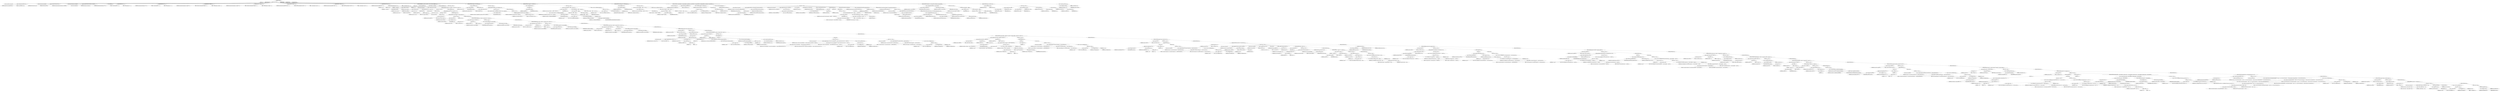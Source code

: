 digraph "processArgs" {  
"501" [label = <(METHOD,processArgs)<SUB>284</SUB>> ]
"20" [label = <(PARAM,this)<SUB>284</SUB>> ]
"502" [label = <(PARAM,String[] args)<SUB>284</SUB>> ]
"503" [label = <(BLOCK,&lt;empty&gt;,&lt;empty&gt;)<SUB>284</SUB>> ]
"504" [label = <(LOCAL,String searchForThis: java.lang.String)> ]
"505" [label = <(&lt;operator&gt;.assignment,String searchForThis = null)<SUB>285</SUB>> ]
"506" [label = <(IDENTIFIER,searchForThis,String searchForThis = null)<SUB>285</SUB>> ]
"507" [label = <(LITERAL,null,String searchForThis = null)<SUB>285</SUB>> ]
"18" [label = <(LOCAL,PrintStream logTo: java.io.PrintStream)> ]
"508" [label = <(&lt;operator&gt;.assignment,PrintStream logTo = null)<SUB>286</SUB>> ]
"509" [label = <(IDENTIFIER,logTo,PrintStream logTo = null)<SUB>286</SUB>> ]
"510" [label = <(LITERAL,null,PrintStream logTo = null)<SUB>286</SUB>> ]
"14" [label = <(LOCAL,HashMap launchCommands: java.util.HashMap)> ]
"511" [label = <(&lt;operator&gt;.assignment,HashMap launchCommands = new HashMap())<SUB>289</SUB>> ]
"512" [label = <(IDENTIFIER,launchCommands,HashMap launchCommands = new HashMap())<SUB>289</SUB>> ]
"513" [label = <(&lt;operator&gt;.alloc,new HashMap())<SUB>289</SUB>> ]
"514" [label = <(&lt;init&gt;,new HashMap())<SUB>289</SUB>> ]
"13" [label = <(IDENTIFIER,launchCommands,new HashMap())<SUB>289</SUB>> ]
"515" [label = <(put,launchCommands.put(&quot;-lib&quot;, &quot;&quot;))<SUB>290</SUB>> ]
"516" [label = <(IDENTIFIER,launchCommands,launchCommands.put(&quot;-lib&quot;, &quot;&quot;))<SUB>290</SUB>> ]
"517" [label = <(LITERAL,&quot;-lib&quot;,launchCommands.put(&quot;-lib&quot;, &quot;&quot;))<SUB>290</SUB>> ]
"518" [label = <(LITERAL,&quot;&quot;,launchCommands.put(&quot;-lib&quot;, &quot;&quot;))<SUB>290</SUB>> ]
"519" [label = <(put,launchCommands.put(&quot;-cp&quot;, &quot;&quot;))<SUB>291</SUB>> ]
"520" [label = <(IDENTIFIER,launchCommands,launchCommands.put(&quot;-cp&quot;, &quot;&quot;))<SUB>291</SUB>> ]
"521" [label = <(LITERAL,&quot;-cp&quot;,launchCommands.put(&quot;-cp&quot;, &quot;&quot;))<SUB>291</SUB>> ]
"522" [label = <(LITERAL,&quot;&quot;,launchCommands.put(&quot;-cp&quot;, &quot;&quot;))<SUB>291</SUB>> ]
"523" [label = <(put,launchCommands.put(&quot;-noclasspath&quot;, &quot;&quot;))<SUB>292</SUB>> ]
"524" [label = <(IDENTIFIER,launchCommands,launchCommands.put(&quot;-noclasspath&quot;, &quot;&quot;))<SUB>292</SUB>> ]
"525" [label = <(LITERAL,&quot;-noclasspath&quot;,launchCommands.put(&quot;-noclasspath&quot;, &quot;&quot;))<SUB>292</SUB>> ]
"526" [label = <(LITERAL,&quot;&quot;,launchCommands.put(&quot;-noclasspath&quot;, &quot;&quot;))<SUB>292</SUB>> ]
"527" [label = <(put,launchCommands.put(&quot;--noclasspath&quot;, &quot;&quot;))<SUB>293</SUB>> ]
"528" [label = <(IDENTIFIER,launchCommands,launchCommands.put(&quot;--noclasspath&quot;, &quot;&quot;))<SUB>293</SUB>> ]
"529" [label = <(LITERAL,&quot;--noclasspath&quot;,launchCommands.put(&quot;--noclasspath&quot;, &quot;&quot;))<SUB>293</SUB>> ]
"530" [label = <(LITERAL,&quot;&quot;,launchCommands.put(&quot;--noclasspath&quot;, &quot;&quot;))<SUB>293</SUB>> ]
"531" [label = <(put,launchCommands.put(&quot;-nouserlib&quot;, &quot;&quot;))<SUB>294</SUB>> ]
"532" [label = <(IDENTIFIER,launchCommands,launchCommands.put(&quot;-nouserlib&quot;, &quot;&quot;))<SUB>294</SUB>> ]
"533" [label = <(LITERAL,&quot;-nouserlib&quot;,launchCommands.put(&quot;-nouserlib&quot;, &quot;&quot;))<SUB>294</SUB>> ]
"534" [label = <(LITERAL,&quot;&quot;,launchCommands.put(&quot;-nouserlib&quot;, &quot;&quot;))<SUB>294</SUB>> ]
"535" [label = <(put,launchCommands.put(&quot;--nouserlib&quot;, &quot;&quot;))<SUB>295</SUB>> ]
"536" [label = <(IDENTIFIER,launchCommands,launchCommands.put(&quot;--nouserlib&quot;, &quot;&quot;))<SUB>295</SUB>> ]
"537" [label = <(LITERAL,&quot;--nouserlib&quot;,launchCommands.put(&quot;--nouserlib&quot;, &quot;&quot;))<SUB>295</SUB>> ]
"538" [label = <(LITERAL,&quot;&quot;,launchCommands.put(&quot;--nouserlib&quot;, &quot;&quot;))<SUB>295</SUB>> ]
"539" [label = <(put,launchCommands.put(&quot;-main&quot;, &quot;&quot;))<SUB>296</SUB>> ]
"540" [label = <(IDENTIFIER,launchCommands,launchCommands.put(&quot;-main&quot;, &quot;&quot;))<SUB>296</SUB>> ]
"541" [label = <(LITERAL,&quot;-main&quot;,launchCommands.put(&quot;-main&quot;, &quot;&quot;))<SUB>296</SUB>> ]
"542" [label = <(LITERAL,&quot;&quot;,launchCommands.put(&quot;-main&quot;, &quot;&quot;))<SUB>296</SUB>> ]
"543" [label = <(CONTROL_STRUCTURE,for (int i = 0; Some(i &lt; args.length); i++),for (int i = 0; Some(i &lt; args.length); i++))<SUB>299</SUB>> ]
"544" [label = <(LOCAL,int i: int)> ]
"545" [label = <(&lt;operator&gt;.assignment,int i = 0)<SUB>299</SUB>> ]
"546" [label = <(IDENTIFIER,i,int i = 0)<SUB>299</SUB>> ]
"547" [label = <(LITERAL,0,int i = 0)<SUB>299</SUB>> ]
"548" [label = <(&lt;operator&gt;.lessThan,i &lt; args.length)<SUB>299</SUB>> ]
"549" [label = <(IDENTIFIER,i,i &lt; args.length)<SUB>299</SUB>> ]
"550" [label = <(&lt;operator&gt;.fieldAccess,args.length)<SUB>299</SUB>> ]
"551" [label = <(IDENTIFIER,args,i &lt; args.length)<SUB>299</SUB>> ]
"552" [label = <(FIELD_IDENTIFIER,length,length)<SUB>299</SUB>> ]
"553" [label = <(&lt;operator&gt;.postIncrement,i++)<SUB>299</SUB>> ]
"554" [label = <(IDENTIFIER,i,i++)<SUB>299</SUB>> ]
"555" [label = <(BLOCK,&lt;empty&gt;,&lt;empty&gt;)<SUB>299</SUB>> ]
"556" [label = <(LOCAL,String arg: java.lang.String)> ]
"557" [label = <(&lt;operator&gt;.assignment,String arg = args[i])<SUB>300</SUB>> ]
"558" [label = <(IDENTIFIER,arg,String arg = args[i])<SUB>300</SUB>> ]
"559" [label = <(&lt;operator&gt;.indexAccess,args[i])<SUB>300</SUB>> ]
"560" [label = <(IDENTIFIER,args,String arg = args[i])<SUB>300</SUB>> ]
"561" [label = <(IDENTIFIER,i,String arg = args[i])<SUB>300</SUB>> ]
"562" [label = <(CONTROL_STRUCTURE,if (arg.equals(&quot;-help&quot;) || arg.equals(&quot;-h&quot;)),if (arg.equals(&quot;-help&quot;) || arg.equals(&quot;-h&quot;)))<SUB>302</SUB>> ]
"563" [label = <(&lt;operator&gt;.logicalOr,arg.equals(&quot;-help&quot;) || arg.equals(&quot;-h&quot;))<SUB>302</SUB>> ]
"564" [label = <(equals,arg.equals(&quot;-help&quot;))<SUB>302</SUB>> ]
"565" [label = <(IDENTIFIER,arg,arg.equals(&quot;-help&quot;))<SUB>302</SUB>> ]
"566" [label = <(LITERAL,&quot;-help&quot;,arg.equals(&quot;-help&quot;))<SUB>302</SUB>> ]
"567" [label = <(equals,arg.equals(&quot;-h&quot;))<SUB>302</SUB>> ]
"568" [label = <(IDENTIFIER,arg,arg.equals(&quot;-h&quot;))<SUB>302</SUB>> ]
"569" [label = <(LITERAL,&quot;-h&quot;,arg.equals(&quot;-h&quot;))<SUB>302</SUB>> ]
"570" [label = <(BLOCK,&lt;empty&gt;,&lt;empty&gt;)<SUB>302</SUB>> ]
"571" [label = <(printUsage,printUsage())<SUB>303</SUB>> ]
"572" [label = <(RETURN,return;,return;)<SUB>304</SUB>> ]
"573" [label = <(CONTROL_STRUCTURE,else,else)<SUB>305</SUB>> ]
"574" [label = <(CONTROL_STRUCTURE,if (arg.equals(&quot;-version&quot;)),if (arg.equals(&quot;-version&quot;)))<SUB>305</SUB>> ]
"575" [label = <(equals,arg.equals(&quot;-version&quot;))<SUB>305</SUB>> ]
"576" [label = <(IDENTIFIER,arg,arg.equals(&quot;-version&quot;))<SUB>305</SUB>> ]
"577" [label = <(LITERAL,&quot;-version&quot;,arg.equals(&quot;-version&quot;))<SUB>305</SUB>> ]
"578" [label = <(BLOCK,&lt;empty&gt;,&lt;empty&gt;)<SUB>305</SUB>> ]
"579" [label = <(printVersion,printVersion())<SUB>306</SUB>> ]
"580" [label = <(RETURN,return;,return;)<SUB>307</SUB>> ]
"581" [label = <(CONTROL_STRUCTURE,else,else)<SUB>308</SUB>> ]
"582" [label = <(CONTROL_STRUCTURE,if (arg.equals(&quot;-diagnostics&quot;)),if (arg.equals(&quot;-diagnostics&quot;)))<SUB>308</SUB>> ]
"583" [label = <(equals,arg.equals(&quot;-diagnostics&quot;))<SUB>308</SUB>> ]
"584" [label = <(IDENTIFIER,arg,arg.equals(&quot;-diagnostics&quot;))<SUB>308</SUB>> ]
"585" [label = <(LITERAL,&quot;-diagnostics&quot;,arg.equals(&quot;-diagnostics&quot;))<SUB>308</SUB>> ]
"586" [label = <(BLOCK,&lt;empty&gt;,&lt;empty&gt;)<SUB>308</SUB>> ]
"587" [label = <(doReport,doReport(System.out))<SUB>309</SUB>> ]
"588" [label = <(IDENTIFIER,Diagnostics,doReport(System.out))<SUB>309</SUB>> ]
"589" [label = <(&lt;operator&gt;.fieldAccess,System.out)<SUB>309</SUB>> ]
"590" [label = <(IDENTIFIER,System,doReport(System.out))<SUB>309</SUB>> ]
"591" [label = <(FIELD_IDENTIFIER,out,out)<SUB>309</SUB>> ]
"592" [label = <(RETURN,return;,return;)<SUB>310</SUB>> ]
"593" [label = <(CONTROL_STRUCTURE,else,else)<SUB>311</SUB>> ]
"594" [label = <(CONTROL_STRUCTURE,if (arg.equals(&quot;-quiet&quot;) || arg.equals(&quot;-q&quot;)),if (arg.equals(&quot;-quiet&quot;) || arg.equals(&quot;-q&quot;)))<SUB>311</SUB>> ]
"595" [label = <(&lt;operator&gt;.logicalOr,arg.equals(&quot;-quiet&quot;) || arg.equals(&quot;-q&quot;))<SUB>311</SUB>> ]
"596" [label = <(equals,arg.equals(&quot;-quiet&quot;))<SUB>311</SUB>> ]
"597" [label = <(IDENTIFIER,arg,arg.equals(&quot;-quiet&quot;))<SUB>311</SUB>> ]
"598" [label = <(LITERAL,&quot;-quiet&quot;,arg.equals(&quot;-quiet&quot;))<SUB>311</SUB>> ]
"599" [label = <(equals,arg.equals(&quot;-q&quot;))<SUB>311</SUB>> ]
"600" [label = <(IDENTIFIER,arg,arg.equals(&quot;-q&quot;))<SUB>311</SUB>> ]
"601" [label = <(LITERAL,&quot;-q&quot;,arg.equals(&quot;-q&quot;))<SUB>311</SUB>> ]
"602" [label = <(BLOCK,&lt;empty&gt;,&lt;empty&gt;)<SUB>311</SUB>> ]
"603" [label = <(&lt;operator&gt;.assignment,this.msgOutputLevel = Project.MSG_WARN)<SUB>312</SUB>> ]
"604" [label = <(&lt;operator&gt;.fieldAccess,this.msgOutputLevel)<SUB>312</SUB>> ]
"605" [label = <(IDENTIFIER,this,this.msgOutputLevel = Project.MSG_WARN)<SUB>312</SUB>> ]
"606" [label = <(FIELD_IDENTIFIER,msgOutputLevel,msgOutputLevel)<SUB>312</SUB>> ]
"607" [label = <(&lt;operator&gt;.fieldAccess,Project.MSG_WARN)<SUB>312</SUB>> ]
"608" [label = <(IDENTIFIER,Project,this.msgOutputLevel = Project.MSG_WARN)<SUB>312</SUB>> ]
"609" [label = <(FIELD_IDENTIFIER,MSG_WARN,MSG_WARN)<SUB>312</SUB>> ]
"610" [label = <(CONTROL_STRUCTURE,else,else)<SUB>313</SUB>> ]
"611" [label = <(CONTROL_STRUCTURE,if (arg.equals(&quot;-verbose&quot;) || arg.equals(&quot;-v&quot;)),if (arg.equals(&quot;-verbose&quot;) || arg.equals(&quot;-v&quot;)))<SUB>313</SUB>> ]
"612" [label = <(&lt;operator&gt;.logicalOr,arg.equals(&quot;-verbose&quot;) || arg.equals(&quot;-v&quot;))<SUB>313</SUB>> ]
"613" [label = <(equals,arg.equals(&quot;-verbose&quot;))<SUB>313</SUB>> ]
"614" [label = <(IDENTIFIER,arg,arg.equals(&quot;-verbose&quot;))<SUB>313</SUB>> ]
"615" [label = <(LITERAL,&quot;-verbose&quot;,arg.equals(&quot;-verbose&quot;))<SUB>313</SUB>> ]
"616" [label = <(equals,arg.equals(&quot;-v&quot;))<SUB>313</SUB>> ]
"617" [label = <(IDENTIFIER,arg,arg.equals(&quot;-v&quot;))<SUB>313</SUB>> ]
"618" [label = <(LITERAL,&quot;-v&quot;,arg.equals(&quot;-v&quot;))<SUB>313</SUB>> ]
"619" [label = <(BLOCK,&lt;empty&gt;,&lt;empty&gt;)<SUB>313</SUB>> ]
"620" [label = <(printVersion,printVersion())<SUB>314</SUB>> ]
"621" [label = <(&lt;operator&gt;.assignment,this.msgOutputLevel = Project.MSG_VERBOSE)<SUB>315</SUB>> ]
"622" [label = <(&lt;operator&gt;.fieldAccess,this.msgOutputLevel)<SUB>315</SUB>> ]
"623" [label = <(IDENTIFIER,this,this.msgOutputLevel = Project.MSG_VERBOSE)<SUB>315</SUB>> ]
"624" [label = <(FIELD_IDENTIFIER,msgOutputLevel,msgOutputLevel)<SUB>315</SUB>> ]
"625" [label = <(&lt;operator&gt;.fieldAccess,Project.MSG_VERBOSE)<SUB>315</SUB>> ]
"626" [label = <(IDENTIFIER,Project,this.msgOutputLevel = Project.MSG_VERBOSE)<SUB>315</SUB>> ]
"627" [label = <(FIELD_IDENTIFIER,MSG_VERBOSE,MSG_VERBOSE)<SUB>315</SUB>> ]
"628" [label = <(CONTROL_STRUCTURE,else,else)<SUB>316</SUB>> ]
"629" [label = <(CONTROL_STRUCTURE,if (arg.equals(&quot;-debug&quot;) || arg.equals(&quot;-d&quot;)),if (arg.equals(&quot;-debug&quot;) || arg.equals(&quot;-d&quot;)))<SUB>316</SUB>> ]
"630" [label = <(&lt;operator&gt;.logicalOr,arg.equals(&quot;-debug&quot;) || arg.equals(&quot;-d&quot;))<SUB>316</SUB>> ]
"631" [label = <(equals,arg.equals(&quot;-debug&quot;))<SUB>316</SUB>> ]
"632" [label = <(IDENTIFIER,arg,arg.equals(&quot;-debug&quot;))<SUB>316</SUB>> ]
"633" [label = <(LITERAL,&quot;-debug&quot;,arg.equals(&quot;-debug&quot;))<SUB>316</SUB>> ]
"634" [label = <(equals,arg.equals(&quot;-d&quot;))<SUB>316</SUB>> ]
"635" [label = <(IDENTIFIER,arg,arg.equals(&quot;-d&quot;))<SUB>316</SUB>> ]
"636" [label = <(LITERAL,&quot;-d&quot;,arg.equals(&quot;-d&quot;))<SUB>316</SUB>> ]
"637" [label = <(BLOCK,&lt;empty&gt;,&lt;empty&gt;)<SUB>316</SUB>> ]
"638" [label = <(printVersion,printVersion())<SUB>317</SUB>> ]
"639" [label = <(&lt;operator&gt;.assignment,this.msgOutputLevel = Project.MSG_DEBUG)<SUB>318</SUB>> ]
"640" [label = <(&lt;operator&gt;.fieldAccess,this.msgOutputLevel)<SUB>318</SUB>> ]
"641" [label = <(IDENTIFIER,this,this.msgOutputLevel = Project.MSG_DEBUG)<SUB>318</SUB>> ]
"642" [label = <(FIELD_IDENTIFIER,msgOutputLevel,msgOutputLevel)<SUB>318</SUB>> ]
"643" [label = <(&lt;operator&gt;.fieldAccess,Project.MSG_DEBUG)<SUB>318</SUB>> ]
"644" [label = <(IDENTIFIER,Project,this.msgOutputLevel = Project.MSG_DEBUG)<SUB>318</SUB>> ]
"645" [label = <(FIELD_IDENTIFIER,MSG_DEBUG,MSG_DEBUG)<SUB>318</SUB>> ]
"646" [label = <(CONTROL_STRUCTURE,else,else)<SUB>319</SUB>> ]
"647" [label = <(CONTROL_STRUCTURE,if (arg.equals(&quot;-noinput&quot;)),if (arg.equals(&quot;-noinput&quot;)))<SUB>319</SUB>> ]
"648" [label = <(equals,arg.equals(&quot;-noinput&quot;))<SUB>319</SUB>> ]
"649" [label = <(IDENTIFIER,arg,arg.equals(&quot;-noinput&quot;))<SUB>319</SUB>> ]
"650" [label = <(LITERAL,&quot;-noinput&quot;,arg.equals(&quot;-noinput&quot;))<SUB>319</SUB>> ]
"651" [label = <(BLOCK,&lt;empty&gt;,&lt;empty&gt;)<SUB>319</SUB>> ]
"652" [label = <(&lt;operator&gt;.assignment,this.allowInput = false)<SUB>320</SUB>> ]
"653" [label = <(&lt;operator&gt;.fieldAccess,this.allowInput)<SUB>320</SUB>> ]
"654" [label = <(IDENTIFIER,this,this.allowInput = false)<SUB>320</SUB>> ]
"655" [label = <(FIELD_IDENTIFIER,allowInput,allowInput)<SUB>320</SUB>> ]
"656" [label = <(LITERAL,false,this.allowInput = false)<SUB>320</SUB>> ]
"657" [label = <(CONTROL_STRUCTURE,else,else)<SUB>321</SUB>> ]
"658" [label = <(CONTROL_STRUCTURE,if (arg.equals(&quot;-logfile&quot;) || arg.equals(&quot;-l&quot;)),if (arg.equals(&quot;-logfile&quot;) || arg.equals(&quot;-l&quot;)))<SUB>321</SUB>> ]
"659" [label = <(&lt;operator&gt;.logicalOr,arg.equals(&quot;-logfile&quot;) || arg.equals(&quot;-l&quot;))<SUB>321</SUB>> ]
"660" [label = <(equals,arg.equals(&quot;-logfile&quot;))<SUB>321</SUB>> ]
"661" [label = <(IDENTIFIER,arg,arg.equals(&quot;-logfile&quot;))<SUB>321</SUB>> ]
"662" [label = <(LITERAL,&quot;-logfile&quot;,arg.equals(&quot;-logfile&quot;))<SUB>321</SUB>> ]
"663" [label = <(equals,arg.equals(&quot;-l&quot;))<SUB>321</SUB>> ]
"664" [label = <(IDENTIFIER,arg,arg.equals(&quot;-l&quot;))<SUB>321</SUB>> ]
"665" [label = <(LITERAL,&quot;-l&quot;,arg.equals(&quot;-l&quot;))<SUB>321</SUB>> ]
"666" [label = <(BLOCK,&lt;empty&gt;,&lt;empty&gt;)<SUB>321</SUB>> ]
"667" [label = <(CONTROL_STRUCTURE,try,try)<SUB>322</SUB>> ]
"668" [label = <(BLOCK,try,try)<SUB>322</SUB>> ]
"16" [label = <(LOCAL,File logFile: java.io.File)> ]
"669" [label = <(&lt;operator&gt;.assignment,File logFile = new File(args[i + 1]))<SUB>323</SUB>> ]
"670" [label = <(IDENTIFIER,logFile,File logFile = new File(args[i + 1]))<SUB>323</SUB>> ]
"671" [label = <(&lt;operator&gt;.alloc,new File(args[i + 1]))<SUB>323</SUB>> ]
"672" [label = <(&lt;init&gt;,new File(args[i + 1]))<SUB>323</SUB>> ]
"15" [label = <(IDENTIFIER,logFile,new File(args[i + 1]))<SUB>323</SUB>> ]
"673" [label = <(&lt;operator&gt;.indexAccess,args[i + 1])<SUB>323</SUB>> ]
"674" [label = <(IDENTIFIER,args,new File(args[i + 1]))<SUB>323</SUB>> ]
"675" [label = <(&lt;operator&gt;.addition,i + 1)<SUB>323</SUB>> ]
"676" [label = <(IDENTIFIER,i,i + 1)<SUB>323</SUB>> ]
"677" [label = <(LITERAL,1,i + 1)<SUB>323</SUB>> ]
"678" [label = <(&lt;operator&gt;.postIncrement,i++)<SUB>324</SUB>> ]
"679" [label = <(IDENTIFIER,i,i++)<SUB>324</SUB>> ]
"680" [label = <(&lt;operator&gt;.assignment,logTo = new PrintStream(new FileOutputStream(logFile)))<SUB>325</SUB>> ]
"681" [label = <(IDENTIFIER,logTo,logTo = new PrintStream(new FileOutputStream(logFile)))<SUB>325</SUB>> ]
"682" [label = <(&lt;operator&gt;.alloc,new PrintStream(new FileOutputStream(logFile)))<SUB>325</SUB>> ]
"683" [label = <(&lt;init&gt;,new PrintStream(new FileOutputStream(logFile)))<SUB>325</SUB>> ]
"17" [label = <(IDENTIFIER,logTo,new PrintStream(new FileOutputStream(logFile)))<SUB>325</SUB>> ]
"684" [label = <(BLOCK,&lt;empty&gt;,&lt;empty&gt;)<SUB>325</SUB>> ]
"685" [label = <(&lt;operator&gt;.assignment,&lt;empty&gt;)> ]
"686" [label = <(IDENTIFIER,$obj7,&lt;empty&gt;)> ]
"687" [label = <(&lt;operator&gt;.alloc,new FileOutputStream(logFile))<SUB>325</SUB>> ]
"688" [label = <(&lt;init&gt;,new FileOutputStream(logFile))<SUB>325</SUB>> ]
"689" [label = <(IDENTIFIER,$obj7,new FileOutputStream(logFile))> ]
"690" [label = <(IDENTIFIER,logFile,new FileOutputStream(logFile))<SUB>325</SUB>> ]
"691" [label = <(IDENTIFIER,$obj7,&lt;empty&gt;)> ]
"692" [label = <(&lt;operator&gt;.assignment,Main.isLogFileUsed = true)<SUB>326</SUB>> ]
"693" [label = <(&lt;operator&gt;.fieldAccess,Main.isLogFileUsed)<SUB>326</SUB>> ]
"694" [label = <(IDENTIFIER,Main,Main.isLogFileUsed = true)<SUB>326</SUB>> ]
"695" [label = <(FIELD_IDENTIFIER,isLogFileUsed,isLogFileUsed)<SUB>326</SUB>> ]
"696" [label = <(LITERAL,true,Main.isLogFileUsed = true)<SUB>326</SUB>> ]
"697" [label = <(BLOCK,catch,catch)> ]
"698" [label = <(BLOCK,&lt;empty&gt;,&lt;empty&gt;)<SUB>327</SUB>> ]
"699" [label = <(LOCAL,String msg: java.lang.String)> ]
"700" [label = <(&lt;operator&gt;.assignment,String msg = &quot;Cannot write on the specified log file. &quot; + &quot;Make sure the path exists and you have write &quot; + &quot;permissions.&quot;)<SUB>328</SUB>> ]
"701" [label = <(IDENTIFIER,msg,String msg = &quot;Cannot write on the specified log file. &quot; + &quot;Make sure the path exists and you have write &quot; + &quot;permissions.&quot;)<SUB>328</SUB>> ]
"702" [label = <(&lt;operator&gt;.addition,&quot;Cannot write on the specified log file. &quot; + &quot;Make sure the path exists and you have write &quot; + &quot;permissions.&quot;)<SUB>328</SUB>> ]
"703" [label = <(&lt;operator&gt;.addition,&quot;Cannot write on the specified log file. &quot; + &quot;Make sure the path exists and you have write &quot;)<SUB>328</SUB>> ]
"704" [label = <(LITERAL,&quot;Cannot write on the specified log file. &quot;,&quot;Cannot write on the specified log file. &quot; + &quot;Make sure the path exists and you have write &quot;)<SUB>328</SUB>> ]
"705" [label = <(LITERAL,&quot;Make sure the path exists and you have write &quot;,&quot;Cannot write on the specified log file. &quot; + &quot;Make sure the path exists and you have write &quot;)<SUB>329</SUB>> ]
"706" [label = <(LITERAL,&quot;permissions.&quot;,&quot;Cannot write on the specified log file. &quot; + &quot;Make sure the path exists and you have write &quot; + &quot;permissions.&quot;)<SUB>330</SUB>> ]
"707" [label = <(&lt;operator&gt;.throw,throw new BuildException(msg);)<SUB>331</SUB>> ]
"708" [label = <(BLOCK,&lt;empty&gt;,&lt;empty&gt;)<SUB>331</SUB>> ]
"709" [label = <(&lt;operator&gt;.assignment,&lt;empty&gt;)> ]
"710" [label = <(IDENTIFIER,$obj9,&lt;empty&gt;)> ]
"711" [label = <(&lt;operator&gt;.alloc,new BuildException(msg))<SUB>331</SUB>> ]
"712" [label = <(&lt;init&gt;,new BuildException(msg))<SUB>331</SUB>> ]
"713" [label = <(IDENTIFIER,$obj9,new BuildException(msg))> ]
"714" [label = <(IDENTIFIER,msg,new BuildException(msg))<SUB>331</SUB>> ]
"715" [label = <(IDENTIFIER,$obj9,&lt;empty&gt;)> ]
"716" [label = <(BLOCK,&lt;empty&gt;,&lt;empty&gt;)<SUB>332</SUB>> ]
"717" [label = <(LOCAL,String msg: java.lang.String)> ]
"718" [label = <(&lt;operator&gt;.assignment,String msg = &quot;You must specify a log file when &quot; + &quot;using the -log argument&quot;)<SUB>333</SUB>> ]
"719" [label = <(IDENTIFIER,msg,String msg = &quot;You must specify a log file when &quot; + &quot;using the -log argument&quot;)<SUB>333</SUB>> ]
"720" [label = <(&lt;operator&gt;.addition,&quot;You must specify a log file when &quot; + &quot;using the -log argument&quot;)<SUB>333</SUB>> ]
"721" [label = <(LITERAL,&quot;You must specify a log file when &quot;,&quot;You must specify a log file when &quot; + &quot;using the -log argument&quot;)<SUB>333</SUB>> ]
"722" [label = <(LITERAL,&quot;using the -log argument&quot;,&quot;You must specify a log file when &quot; + &quot;using the -log argument&quot;)<SUB>334</SUB>> ]
"723" [label = <(&lt;operator&gt;.throw,throw new BuildException(msg);)<SUB>335</SUB>> ]
"724" [label = <(BLOCK,&lt;empty&gt;,&lt;empty&gt;)<SUB>335</SUB>> ]
"725" [label = <(&lt;operator&gt;.assignment,&lt;empty&gt;)> ]
"726" [label = <(IDENTIFIER,$obj10,&lt;empty&gt;)> ]
"727" [label = <(&lt;operator&gt;.alloc,new BuildException(msg))<SUB>335</SUB>> ]
"728" [label = <(&lt;init&gt;,new BuildException(msg))<SUB>335</SUB>> ]
"729" [label = <(IDENTIFIER,$obj10,new BuildException(msg))> ]
"730" [label = <(IDENTIFIER,msg,new BuildException(msg))<SUB>335</SUB>> ]
"731" [label = <(IDENTIFIER,$obj10,&lt;empty&gt;)> ]
"732" [label = <(CONTROL_STRUCTURE,else,else)<SUB>337</SUB>> ]
"733" [label = <(CONTROL_STRUCTURE,if (arg.equals(&quot;-buildfile&quot;) || arg.equals(&quot;-file&quot;) || arg.equals(&quot;-f&quot;)),if (arg.equals(&quot;-buildfile&quot;) || arg.equals(&quot;-file&quot;) || arg.equals(&quot;-f&quot;)))<SUB>337</SUB>> ]
"734" [label = <(&lt;operator&gt;.logicalOr,arg.equals(&quot;-buildfile&quot;) || arg.equals(&quot;-file&quot;) || arg.equals(&quot;-f&quot;))<SUB>337</SUB>> ]
"735" [label = <(&lt;operator&gt;.logicalOr,arg.equals(&quot;-buildfile&quot;) || arg.equals(&quot;-file&quot;))<SUB>337</SUB>> ]
"736" [label = <(equals,arg.equals(&quot;-buildfile&quot;))<SUB>337</SUB>> ]
"737" [label = <(IDENTIFIER,arg,arg.equals(&quot;-buildfile&quot;))<SUB>337</SUB>> ]
"738" [label = <(LITERAL,&quot;-buildfile&quot;,arg.equals(&quot;-buildfile&quot;))<SUB>337</SUB>> ]
"739" [label = <(equals,arg.equals(&quot;-file&quot;))<SUB>337</SUB>> ]
"740" [label = <(IDENTIFIER,arg,arg.equals(&quot;-file&quot;))<SUB>337</SUB>> ]
"741" [label = <(LITERAL,&quot;-file&quot;,arg.equals(&quot;-file&quot;))<SUB>337</SUB>> ]
"742" [label = <(equals,arg.equals(&quot;-f&quot;))<SUB>338</SUB>> ]
"743" [label = <(IDENTIFIER,arg,arg.equals(&quot;-f&quot;))<SUB>338</SUB>> ]
"744" [label = <(LITERAL,&quot;-f&quot;,arg.equals(&quot;-f&quot;))<SUB>338</SUB>> ]
"745" [label = <(BLOCK,&lt;empty&gt;,&lt;empty&gt;)<SUB>338</SUB>> ]
"746" [label = <(CONTROL_STRUCTURE,try,try)<SUB>339</SUB>> ]
"747" [label = <(BLOCK,try,try)<SUB>339</SUB>> ]
"748" [label = <(&lt;operator&gt;.assignment,this.buildFile = new File(args[i + 1].replace('/', File.separatorChar)))<SUB>340</SUB>> ]
"749" [label = <(&lt;operator&gt;.fieldAccess,this.buildFile)<SUB>340</SUB>> ]
"750" [label = <(IDENTIFIER,this,this.buildFile = new File(args[i + 1].replace('/', File.separatorChar)))<SUB>340</SUB>> ]
"751" [label = <(FIELD_IDENTIFIER,buildFile,buildFile)<SUB>340</SUB>> ]
"752" [label = <(BLOCK,&lt;empty&gt;,&lt;empty&gt;)<SUB>340</SUB>> ]
"753" [label = <(&lt;operator&gt;.assignment,&lt;empty&gt;)> ]
"754" [label = <(IDENTIFIER,$obj11,&lt;empty&gt;)> ]
"755" [label = <(&lt;operator&gt;.alloc,new File(args[i + 1].replace('/', File.separatorChar)))<SUB>340</SUB>> ]
"756" [label = <(&lt;init&gt;,new File(args[i + 1].replace('/', File.separatorChar)))<SUB>340</SUB>> ]
"757" [label = <(IDENTIFIER,$obj11,new File(args[i + 1].replace('/', File.separatorChar)))> ]
"758" [label = <(replace,this.replace('/', File.separatorChar))<SUB>340</SUB>> ]
"759" [label = <(&lt;operator&gt;.indexAccess,args[i + 1])<SUB>340</SUB>> ]
"760" [label = <(IDENTIFIER,args,this.replace('/', File.separatorChar))<SUB>340</SUB>> ]
"761" [label = <(&lt;operator&gt;.addition,i + 1)<SUB>340</SUB>> ]
"762" [label = <(IDENTIFIER,i,i + 1)<SUB>340</SUB>> ]
"763" [label = <(LITERAL,1,i + 1)<SUB>340</SUB>> ]
"764" [label = <(LITERAL,'/',this.replace('/', File.separatorChar))<SUB>340</SUB>> ]
"765" [label = <(&lt;operator&gt;.fieldAccess,File.separatorChar)<SUB>340</SUB>> ]
"766" [label = <(IDENTIFIER,File,this.replace('/', File.separatorChar))<SUB>340</SUB>> ]
"767" [label = <(FIELD_IDENTIFIER,separatorChar,separatorChar)<SUB>340</SUB>> ]
"768" [label = <(IDENTIFIER,$obj11,&lt;empty&gt;)> ]
"769" [label = <(&lt;operator&gt;.postIncrement,i++)<SUB>341</SUB>> ]
"770" [label = <(IDENTIFIER,i,i++)<SUB>341</SUB>> ]
"771" [label = <(BLOCK,catch,catch)> ]
"772" [label = <(BLOCK,&lt;empty&gt;,&lt;empty&gt;)<SUB>342</SUB>> ]
"773" [label = <(LOCAL,String msg: java.lang.String)> ]
"774" [label = <(&lt;operator&gt;.assignment,String msg = &quot;You must specify a buildfile when &quot; + &quot;using the -buildfile argument&quot;)<SUB>343</SUB>> ]
"775" [label = <(IDENTIFIER,msg,String msg = &quot;You must specify a buildfile when &quot; + &quot;using the -buildfile argument&quot;)<SUB>343</SUB>> ]
"776" [label = <(&lt;operator&gt;.addition,&quot;You must specify a buildfile when &quot; + &quot;using the -buildfile argument&quot;)<SUB>343</SUB>> ]
"777" [label = <(LITERAL,&quot;You must specify a buildfile when &quot;,&quot;You must specify a buildfile when &quot; + &quot;using the -buildfile argument&quot;)<SUB>343</SUB>> ]
"778" [label = <(LITERAL,&quot;using the -buildfile argument&quot;,&quot;You must specify a buildfile when &quot; + &quot;using the -buildfile argument&quot;)<SUB>344</SUB>> ]
"779" [label = <(&lt;operator&gt;.throw,throw new BuildException(msg);)<SUB>345</SUB>> ]
"780" [label = <(BLOCK,&lt;empty&gt;,&lt;empty&gt;)<SUB>345</SUB>> ]
"781" [label = <(&lt;operator&gt;.assignment,&lt;empty&gt;)> ]
"782" [label = <(IDENTIFIER,$obj12,&lt;empty&gt;)> ]
"783" [label = <(&lt;operator&gt;.alloc,new BuildException(msg))<SUB>345</SUB>> ]
"784" [label = <(&lt;init&gt;,new BuildException(msg))<SUB>345</SUB>> ]
"785" [label = <(IDENTIFIER,$obj12,new BuildException(msg))> ]
"786" [label = <(IDENTIFIER,msg,new BuildException(msg))<SUB>345</SUB>> ]
"787" [label = <(IDENTIFIER,$obj12,&lt;empty&gt;)> ]
"788" [label = <(CONTROL_STRUCTURE,else,else)<SUB>347</SUB>> ]
"789" [label = <(CONTROL_STRUCTURE,if (arg.equals(&quot;-listener&quot;)),if (arg.equals(&quot;-listener&quot;)))<SUB>347</SUB>> ]
"790" [label = <(equals,arg.equals(&quot;-listener&quot;))<SUB>347</SUB>> ]
"791" [label = <(IDENTIFIER,arg,arg.equals(&quot;-listener&quot;))<SUB>347</SUB>> ]
"792" [label = <(LITERAL,&quot;-listener&quot;,arg.equals(&quot;-listener&quot;))<SUB>347</SUB>> ]
"793" [label = <(BLOCK,&lt;empty&gt;,&lt;empty&gt;)<SUB>347</SUB>> ]
"794" [label = <(CONTROL_STRUCTURE,try,try)<SUB>348</SUB>> ]
"795" [label = <(BLOCK,try,try)<SUB>348</SUB>> ]
"796" [label = <(addElement,listeners.addElement(args[i + 1]))<SUB>349</SUB>> ]
"797" [label = <(&lt;operator&gt;.fieldAccess,this.listeners)<SUB>349</SUB>> ]
"798" [label = <(IDENTIFIER,this,listeners.addElement(args[i + 1]))<SUB>349</SUB>> ]
"799" [label = <(FIELD_IDENTIFIER,listeners,listeners)<SUB>349</SUB>> ]
"800" [label = <(&lt;operator&gt;.indexAccess,args[i + 1])<SUB>349</SUB>> ]
"801" [label = <(IDENTIFIER,args,listeners.addElement(args[i + 1]))<SUB>349</SUB>> ]
"802" [label = <(&lt;operator&gt;.addition,i + 1)<SUB>349</SUB>> ]
"803" [label = <(IDENTIFIER,i,i + 1)<SUB>349</SUB>> ]
"804" [label = <(LITERAL,1,i + 1)<SUB>349</SUB>> ]
"805" [label = <(&lt;operator&gt;.postIncrement,i++)<SUB>350</SUB>> ]
"806" [label = <(IDENTIFIER,i,i++)<SUB>350</SUB>> ]
"807" [label = <(BLOCK,catch,catch)> ]
"808" [label = <(BLOCK,&lt;empty&gt;,&lt;empty&gt;)<SUB>351</SUB>> ]
"809" [label = <(LOCAL,String msg: java.lang.String)> ]
"810" [label = <(&lt;operator&gt;.assignment,String msg = &quot;You must specify a classname when &quot; + &quot;using the -listener argument&quot;)<SUB>352</SUB>> ]
"811" [label = <(IDENTIFIER,msg,String msg = &quot;You must specify a classname when &quot; + &quot;using the -listener argument&quot;)<SUB>352</SUB>> ]
"812" [label = <(&lt;operator&gt;.addition,&quot;You must specify a classname when &quot; + &quot;using the -listener argument&quot;)<SUB>352</SUB>> ]
"813" [label = <(LITERAL,&quot;You must specify a classname when &quot;,&quot;You must specify a classname when &quot; + &quot;using the -listener argument&quot;)<SUB>352</SUB>> ]
"814" [label = <(LITERAL,&quot;using the -listener argument&quot;,&quot;You must specify a classname when &quot; + &quot;using the -listener argument&quot;)<SUB>353</SUB>> ]
"815" [label = <(&lt;operator&gt;.throw,throw new BuildException(msg);)<SUB>354</SUB>> ]
"816" [label = <(BLOCK,&lt;empty&gt;,&lt;empty&gt;)<SUB>354</SUB>> ]
"817" [label = <(&lt;operator&gt;.assignment,&lt;empty&gt;)> ]
"818" [label = <(IDENTIFIER,$obj13,&lt;empty&gt;)> ]
"819" [label = <(&lt;operator&gt;.alloc,new BuildException(msg))<SUB>354</SUB>> ]
"820" [label = <(&lt;init&gt;,new BuildException(msg))<SUB>354</SUB>> ]
"821" [label = <(IDENTIFIER,$obj13,new BuildException(msg))> ]
"822" [label = <(IDENTIFIER,msg,new BuildException(msg))<SUB>354</SUB>> ]
"823" [label = <(IDENTIFIER,$obj13,&lt;empty&gt;)> ]
"824" [label = <(CONTROL_STRUCTURE,else,else)<SUB>356</SUB>> ]
"825" [label = <(CONTROL_STRUCTURE,if (arg.startsWith(&quot;-D&quot;)),if (arg.startsWith(&quot;-D&quot;)))<SUB>356</SUB>> ]
"826" [label = <(startsWith,arg.startsWith(&quot;-D&quot;))<SUB>356</SUB>> ]
"827" [label = <(IDENTIFIER,arg,arg.startsWith(&quot;-D&quot;))<SUB>356</SUB>> ]
"828" [label = <(LITERAL,&quot;-D&quot;,arg.startsWith(&quot;-D&quot;))<SUB>356</SUB>> ]
"829" [label = <(BLOCK,&lt;empty&gt;,&lt;empty&gt;)<SUB>356</SUB>> ]
"830" [label = <(LOCAL,String name: java.lang.String)> ]
"831" [label = <(&lt;operator&gt;.assignment,String name = arg.substring(2, arg.length()))<SUB>369</SUB>> ]
"832" [label = <(IDENTIFIER,name,String name = arg.substring(2, arg.length()))<SUB>369</SUB>> ]
"833" [label = <(substring,arg.substring(2, arg.length()))<SUB>369</SUB>> ]
"834" [label = <(IDENTIFIER,arg,arg.substring(2, arg.length()))<SUB>369</SUB>> ]
"835" [label = <(LITERAL,2,arg.substring(2, arg.length()))<SUB>369</SUB>> ]
"836" [label = <(length,arg.length())<SUB>369</SUB>> ]
"837" [label = <(IDENTIFIER,arg,arg.length())<SUB>369</SUB>> ]
"838" [label = <(LOCAL,String value: java.lang.String)> ]
"839" [label = <(&lt;operator&gt;.assignment,String value = null)<SUB>370</SUB>> ]
"840" [label = <(IDENTIFIER,value,String value = null)<SUB>370</SUB>> ]
"841" [label = <(LITERAL,null,String value = null)<SUB>370</SUB>> ]
"842" [label = <(LOCAL,int posEq: int)> ]
"843" [label = <(&lt;operator&gt;.assignment,int posEq = name.indexOf(&quot;=&quot;))<SUB>371</SUB>> ]
"844" [label = <(IDENTIFIER,posEq,int posEq = name.indexOf(&quot;=&quot;))<SUB>371</SUB>> ]
"845" [label = <(indexOf,name.indexOf(&quot;=&quot;))<SUB>371</SUB>> ]
"846" [label = <(IDENTIFIER,name,name.indexOf(&quot;=&quot;))<SUB>371</SUB>> ]
"847" [label = <(LITERAL,&quot;=&quot;,name.indexOf(&quot;=&quot;))<SUB>371</SUB>> ]
"848" [label = <(CONTROL_STRUCTURE,if (posEq &gt; 0),if (posEq &gt; 0))<SUB>372</SUB>> ]
"849" [label = <(&lt;operator&gt;.greaterThan,posEq &gt; 0)<SUB>372</SUB>> ]
"850" [label = <(IDENTIFIER,posEq,posEq &gt; 0)<SUB>372</SUB>> ]
"851" [label = <(LITERAL,0,posEq &gt; 0)<SUB>372</SUB>> ]
"852" [label = <(BLOCK,&lt;empty&gt;,&lt;empty&gt;)<SUB>372</SUB>> ]
"853" [label = <(&lt;operator&gt;.assignment,value = name.substring(posEq + 1))<SUB>373</SUB>> ]
"854" [label = <(IDENTIFIER,value,value = name.substring(posEq + 1))<SUB>373</SUB>> ]
"855" [label = <(substring,name.substring(posEq + 1))<SUB>373</SUB>> ]
"856" [label = <(IDENTIFIER,name,name.substring(posEq + 1))<SUB>373</SUB>> ]
"857" [label = <(&lt;operator&gt;.addition,posEq + 1)<SUB>373</SUB>> ]
"858" [label = <(IDENTIFIER,posEq,posEq + 1)<SUB>373</SUB>> ]
"859" [label = <(LITERAL,1,posEq + 1)<SUB>373</SUB>> ]
"860" [label = <(&lt;operator&gt;.assignment,name = name.substring(0, posEq))<SUB>374</SUB>> ]
"861" [label = <(IDENTIFIER,name,name = name.substring(0, posEq))<SUB>374</SUB>> ]
"862" [label = <(substring,name.substring(0, posEq))<SUB>374</SUB>> ]
"863" [label = <(IDENTIFIER,name,name.substring(0, posEq))<SUB>374</SUB>> ]
"864" [label = <(LITERAL,0,name.substring(0, posEq))<SUB>374</SUB>> ]
"865" [label = <(IDENTIFIER,posEq,name.substring(0, posEq))<SUB>374</SUB>> ]
"866" [label = <(CONTROL_STRUCTURE,else,else)<SUB>375</SUB>> ]
"867" [label = <(CONTROL_STRUCTURE,if (i &lt; args.length - 1),if (i &lt; args.length - 1))<SUB>375</SUB>> ]
"868" [label = <(&lt;operator&gt;.lessThan,i &lt; args.length - 1)<SUB>375</SUB>> ]
"869" [label = <(IDENTIFIER,i,i &lt; args.length - 1)<SUB>375</SUB>> ]
"870" [label = <(&lt;operator&gt;.subtraction,args.length - 1)<SUB>375</SUB>> ]
"871" [label = <(&lt;operator&gt;.fieldAccess,args.length)<SUB>375</SUB>> ]
"872" [label = <(IDENTIFIER,args,args.length - 1)<SUB>375</SUB>> ]
"873" [label = <(FIELD_IDENTIFIER,length,length)<SUB>375</SUB>> ]
"874" [label = <(LITERAL,1,args.length - 1)<SUB>375</SUB>> ]
"875" [label = <(BLOCK,&lt;empty&gt;,&lt;empty&gt;)<SUB>375</SUB>> ]
"876" [label = <(&lt;operator&gt;.assignment,value = args[++i])<SUB>376</SUB>> ]
"877" [label = <(IDENTIFIER,value,value = args[++i])<SUB>376</SUB>> ]
"878" [label = <(&lt;operator&gt;.indexAccess,args[++i])<SUB>376</SUB>> ]
"879" [label = <(IDENTIFIER,args,value = args[++i])<SUB>376</SUB>> ]
"880" [label = <(&lt;operator&gt;.preIncrement,++i)<SUB>376</SUB>> ]
"881" [label = <(IDENTIFIER,i,++i)<SUB>376</SUB>> ]
"882" [label = <(CONTROL_STRUCTURE,else,else)<SUB>377</SUB>> ]
"883" [label = <(BLOCK,&lt;empty&gt;,&lt;empty&gt;)<SUB>377</SUB>> ]
"884" [label = <(&lt;operator&gt;.throw,throw new BuildException(&quot;Missing value for property &quot; + name);)<SUB>378</SUB>> ]
"885" [label = <(BLOCK,&lt;empty&gt;,&lt;empty&gt;)<SUB>378</SUB>> ]
"886" [label = <(&lt;operator&gt;.assignment,&lt;empty&gt;)> ]
"887" [label = <(IDENTIFIER,$obj14,&lt;empty&gt;)> ]
"888" [label = <(&lt;operator&gt;.alloc,new BuildException(&quot;Missing value for property &quot; + name))<SUB>378</SUB>> ]
"889" [label = <(&lt;init&gt;,new BuildException(&quot;Missing value for property &quot; + name))<SUB>378</SUB>> ]
"890" [label = <(IDENTIFIER,$obj14,new BuildException(&quot;Missing value for property &quot; + name))> ]
"891" [label = <(&lt;operator&gt;.addition,&quot;Missing value for property &quot; + name)<SUB>378</SUB>> ]
"892" [label = <(LITERAL,&quot;Missing value for property &quot;,&quot;Missing value for property &quot; + name)<SUB>378</SUB>> ]
"893" [label = <(IDENTIFIER,name,&quot;Missing value for property &quot; + name)<SUB>379</SUB>> ]
"894" [label = <(IDENTIFIER,$obj14,&lt;empty&gt;)> ]
"895" [label = <(put,definedProps.put(name, value))<SUB>382</SUB>> ]
"896" [label = <(&lt;operator&gt;.fieldAccess,this.definedProps)<SUB>382</SUB>> ]
"897" [label = <(IDENTIFIER,this,definedProps.put(name, value))<SUB>382</SUB>> ]
"898" [label = <(FIELD_IDENTIFIER,definedProps,definedProps)<SUB>382</SUB>> ]
"899" [label = <(IDENTIFIER,name,definedProps.put(name, value))<SUB>382</SUB>> ]
"900" [label = <(IDENTIFIER,value,definedProps.put(name, value))<SUB>382</SUB>> ]
"901" [label = <(CONTROL_STRUCTURE,else,else)<SUB>383</SUB>> ]
"902" [label = <(CONTROL_STRUCTURE,if (arg.equals(&quot;-logger&quot;)),if (arg.equals(&quot;-logger&quot;)))<SUB>383</SUB>> ]
"903" [label = <(equals,arg.equals(&quot;-logger&quot;))<SUB>383</SUB>> ]
"904" [label = <(IDENTIFIER,arg,arg.equals(&quot;-logger&quot;))<SUB>383</SUB>> ]
"905" [label = <(LITERAL,&quot;-logger&quot;,arg.equals(&quot;-logger&quot;))<SUB>383</SUB>> ]
"906" [label = <(BLOCK,&lt;empty&gt;,&lt;empty&gt;)<SUB>383</SUB>> ]
"907" [label = <(CONTROL_STRUCTURE,if (loggerClassname != null),if (loggerClassname != null))<SUB>384</SUB>> ]
"908" [label = <(&lt;operator&gt;.notEquals,loggerClassname != null)<SUB>384</SUB>> ]
"909" [label = <(&lt;operator&gt;.fieldAccess,this.loggerClassname)<SUB>384</SUB>> ]
"910" [label = <(IDENTIFIER,this,loggerClassname != null)<SUB>384</SUB>> ]
"911" [label = <(FIELD_IDENTIFIER,loggerClassname,loggerClassname)<SUB>384</SUB>> ]
"912" [label = <(LITERAL,null,loggerClassname != null)<SUB>384</SUB>> ]
"913" [label = <(BLOCK,&lt;empty&gt;,&lt;empty&gt;)<SUB>384</SUB>> ]
"914" [label = <(&lt;operator&gt;.throw,throw new BuildException(&quot;Only one logger class may &quot; + &quot; be specified.&quot;);)<SUB>385</SUB>> ]
"915" [label = <(BLOCK,&lt;empty&gt;,&lt;empty&gt;)<SUB>385</SUB>> ]
"916" [label = <(&lt;operator&gt;.assignment,&lt;empty&gt;)> ]
"917" [label = <(IDENTIFIER,$obj15,&lt;empty&gt;)> ]
"918" [label = <(&lt;operator&gt;.alloc,new BuildException(&quot;Only one logger class may &quot; + &quot; be specified.&quot;))<SUB>385</SUB>> ]
"919" [label = <(&lt;init&gt;,new BuildException(&quot;Only one logger class may &quot; + &quot; be specified.&quot;))<SUB>385</SUB>> ]
"920" [label = <(IDENTIFIER,$obj15,new BuildException(&quot;Only one logger class may &quot; + &quot; be specified.&quot;))> ]
"921" [label = <(&lt;operator&gt;.addition,&quot;Only one logger class may &quot; + &quot; be specified.&quot;)<SUB>385</SUB>> ]
"922" [label = <(LITERAL,&quot;Only one logger class may &quot;,&quot;Only one logger class may &quot; + &quot; be specified.&quot;)<SUB>385</SUB>> ]
"923" [label = <(LITERAL,&quot; be specified.&quot;,&quot;Only one logger class may &quot; + &quot; be specified.&quot;)<SUB>386</SUB>> ]
"924" [label = <(IDENTIFIER,$obj15,&lt;empty&gt;)> ]
"925" [label = <(CONTROL_STRUCTURE,try,try)<SUB>388</SUB>> ]
"926" [label = <(BLOCK,try,try)<SUB>388</SUB>> ]
"927" [label = <(&lt;operator&gt;.assignment,this.loggerClassname = args[++i])<SUB>389</SUB>> ]
"928" [label = <(&lt;operator&gt;.fieldAccess,this.loggerClassname)<SUB>389</SUB>> ]
"929" [label = <(IDENTIFIER,this,this.loggerClassname = args[++i])<SUB>389</SUB>> ]
"930" [label = <(FIELD_IDENTIFIER,loggerClassname,loggerClassname)<SUB>389</SUB>> ]
"931" [label = <(&lt;operator&gt;.indexAccess,args[++i])<SUB>389</SUB>> ]
"932" [label = <(IDENTIFIER,args,this.loggerClassname = args[++i])<SUB>389</SUB>> ]
"933" [label = <(&lt;operator&gt;.preIncrement,++i)<SUB>389</SUB>> ]
"934" [label = <(IDENTIFIER,i,++i)<SUB>389</SUB>> ]
"935" [label = <(BLOCK,catch,catch)> ]
"936" [label = <(BLOCK,&lt;empty&gt;,&lt;empty&gt;)<SUB>390</SUB>> ]
"937" [label = <(&lt;operator&gt;.throw,throw new BuildException(&quot;You must specify a classname when&quot; + &quot; using the -logger argument&quot;);)<SUB>391</SUB>> ]
"938" [label = <(BLOCK,&lt;empty&gt;,&lt;empty&gt;)<SUB>391</SUB>> ]
"939" [label = <(&lt;operator&gt;.assignment,&lt;empty&gt;)> ]
"940" [label = <(IDENTIFIER,$obj16,&lt;empty&gt;)> ]
"941" [label = <(&lt;operator&gt;.alloc,new BuildException(&quot;You must specify a classname when&quot; + &quot; using the -logger argument&quot;))<SUB>391</SUB>> ]
"942" [label = <(&lt;init&gt;,new BuildException(&quot;You must specify a classname when&quot; + &quot; using the -logger argument&quot;))<SUB>391</SUB>> ]
"943" [label = <(IDENTIFIER,$obj16,new BuildException(&quot;You must specify a classname when&quot; + &quot; using the -logger argument&quot;))> ]
"944" [label = <(&lt;operator&gt;.addition,&quot;You must specify a classname when&quot; + &quot; using the -logger argument&quot;)<SUB>391</SUB>> ]
"945" [label = <(LITERAL,&quot;You must specify a classname when&quot;,&quot;You must specify a classname when&quot; + &quot; using the -logger argument&quot;)<SUB>391</SUB>> ]
"946" [label = <(LITERAL,&quot; using the -logger argument&quot;,&quot;You must specify a classname when&quot; + &quot; using the -logger argument&quot;)<SUB>392</SUB>> ]
"947" [label = <(IDENTIFIER,$obj16,&lt;empty&gt;)> ]
"948" [label = <(CONTROL_STRUCTURE,else,else)<SUB>394</SUB>> ]
"949" [label = <(CONTROL_STRUCTURE,if (arg.equals(&quot;-inputhandler&quot;)),if (arg.equals(&quot;-inputhandler&quot;)))<SUB>394</SUB>> ]
"950" [label = <(equals,arg.equals(&quot;-inputhandler&quot;))<SUB>394</SUB>> ]
"951" [label = <(IDENTIFIER,arg,arg.equals(&quot;-inputhandler&quot;))<SUB>394</SUB>> ]
"952" [label = <(LITERAL,&quot;-inputhandler&quot;,arg.equals(&quot;-inputhandler&quot;))<SUB>394</SUB>> ]
"953" [label = <(BLOCK,&lt;empty&gt;,&lt;empty&gt;)<SUB>394</SUB>> ]
"954" [label = <(CONTROL_STRUCTURE,if (inputHandlerClassname != null),if (inputHandlerClassname != null))<SUB>395</SUB>> ]
"955" [label = <(&lt;operator&gt;.notEquals,inputHandlerClassname != null)<SUB>395</SUB>> ]
"956" [label = <(&lt;operator&gt;.fieldAccess,this.inputHandlerClassname)<SUB>395</SUB>> ]
"957" [label = <(IDENTIFIER,this,inputHandlerClassname != null)<SUB>395</SUB>> ]
"958" [label = <(FIELD_IDENTIFIER,inputHandlerClassname,inputHandlerClassname)<SUB>395</SUB>> ]
"959" [label = <(LITERAL,null,inputHandlerClassname != null)<SUB>395</SUB>> ]
"960" [label = <(BLOCK,&lt;empty&gt;,&lt;empty&gt;)<SUB>395</SUB>> ]
"961" [label = <(&lt;operator&gt;.throw,throw new BuildException(&quot;Only one input handler class may &quot; + &quot;be specified.&quot;);)<SUB>396</SUB>> ]
"962" [label = <(BLOCK,&lt;empty&gt;,&lt;empty&gt;)<SUB>396</SUB>> ]
"963" [label = <(&lt;operator&gt;.assignment,&lt;empty&gt;)> ]
"964" [label = <(IDENTIFIER,$obj17,&lt;empty&gt;)> ]
"965" [label = <(&lt;operator&gt;.alloc,new BuildException(&quot;Only one input handler class may &quot; + &quot;be specified.&quot;))<SUB>396</SUB>> ]
"966" [label = <(&lt;init&gt;,new BuildException(&quot;Only one input handler class may &quot; + &quot;be specified.&quot;))<SUB>396</SUB>> ]
"967" [label = <(IDENTIFIER,$obj17,new BuildException(&quot;Only one input handler class may &quot; + &quot;be specified.&quot;))> ]
"968" [label = <(&lt;operator&gt;.addition,&quot;Only one input handler class may &quot; + &quot;be specified.&quot;)<SUB>396</SUB>> ]
"969" [label = <(LITERAL,&quot;Only one input handler class may &quot;,&quot;Only one input handler class may &quot; + &quot;be specified.&quot;)<SUB>396</SUB>> ]
"970" [label = <(LITERAL,&quot;be specified.&quot;,&quot;Only one input handler class may &quot; + &quot;be specified.&quot;)<SUB>397</SUB>> ]
"971" [label = <(IDENTIFIER,$obj17,&lt;empty&gt;)> ]
"972" [label = <(CONTROL_STRUCTURE,try,try)<SUB>399</SUB>> ]
"973" [label = <(BLOCK,try,try)<SUB>399</SUB>> ]
"974" [label = <(&lt;operator&gt;.assignment,this.inputHandlerClassname = args[++i])<SUB>400</SUB>> ]
"975" [label = <(&lt;operator&gt;.fieldAccess,this.inputHandlerClassname)<SUB>400</SUB>> ]
"976" [label = <(IDENTIFIER,this,this.inputHandlerClassname = args[++i])<SUB>400</SUB>> ]
"977" [label = <(FIELD_IDENTIFIER,inputHandlerClassname,inputHandlerClassname)<SUB>400</SUB>> ]
"978" [label = <(&lt;operator&gt;.indexAccess,args[++i])<SUB>400</SUB>> ]
"979" [label = <(IDENTIFIER,args,this.inputHandlerClassname = args[++i])<SUB>400</SUB>> ]
"980" [label = <(&lt;operator&gt;.preIncrement,++i)<SUB>400</SUB>> ]
"981" [label = <(IDENTIFIER,i,++i)<SUB>400</SUB>> ]
"982" [label = <(BLOCK,catch,catch)> ]
"983" [label = <(BLOCK,&lt;empty&gt;,&lt;empty&gt;)<SUB>401</SUB>> ]
"984" [label = <(&lt;operator&gt;.throw,throw new BuildException(&quot;You must specify a classname when&quot; + &quot; using the -inputhandler&quot; + &quot; argument&quot;);)<SUB>402</SUB>> ]
"985" [label = <(BLOCK,&lt;empty&gt;,&lt;empty&gt;)<SUB>402</SUB>> ]
"986" [label = <(&lt;operator&gt;.assignment,&lt;empty&gt;)> ]
"987" [label = <(IDENTIFIER,$obj18,&lt;empty&gt;)> ]
"988" [label = <(&lt;operator&gt;.alloc,new BuildException(&quot;You must specify a classname when&quot; + &quot; using the -inputhandler&quot; + &quot; argument&quot;))<SUB>402</SUB>> ]
"989" [label = <(&lt;init&gt;,new BuildException(&quot;You must specify a classname when&quot; + &quot; using the -inputhandler&quot; + &quot; argument&quot;))<SUB>402</SUB>> ]
"990" [label = <(IDENTIFIER,$obj18,new BuildException(&quot;You must specify a classname when&quot; + &quot; using the -inputhandler&quot; + &quot; argument&quot;))> ]
"991" [label = <(&lt;operator&gt;.addition,&quot;You must specify a classname when&quot; + &quot; using the -inputhandler&quot; + &quot; argument&quot;)<SUB>402</SUB>> ]
"992" [label = <(&lt;operator&gt;.addition,&quot;You must specify a classname when&quot; + &quot; using the -inputhandler&quot;)<SUB>402</SUB>> ]
"993" [label = <(LITERAL,&quot;You must specify a classname when&quot;,&quot;You must specify a classname when&quot; + &quot; using the -inputhandler&quot;)<SUB>402</SUB>> ]
"994" [label = <(LITERAL,&quot; using the -inputhandler&quot;,&quot;You must specify a classname when&quot; + &quot; using the -inputhandler&quot;)<SUB>403</SUB>> ]
"995" [label = <(LITERAL,&quot; argument&quot;,&quot;You must specify a classname when&quot; + &quot; using the -inputhandler&quot; + &quot; argument&quot;)<SUB>404</SUB>> ]
"996" [label = <(IDENTIFIER,$obj18,&lt;empty&gt;)> ]
"997" [label = <(CONTROL_STRUCTURE,else,else)<SUB>406</SUB>> ]
"998" [label = <(CONTROL_STRUCTURE,if (arg.equals(&quot;-emacs&quot;) || arg.equals(&quot;-e&quot;)),if (arg.equals(&quot;-emacs&quot;) || arg.equals(&quot;-e&quot;)))<SUB>406</SUB>> ]
"999" [label = <(&lt;operator&gt;.logicalOr,arg.equals(&quot;-emacs&quot;) || arg.equals(&quot;-e&quot;))<SUB>406</SUB>> ]
"1000" [label = <(equals,arg.equals(&quot;-emacs&quot;))<SUB>406</SUB>> ]
"1001" [label = <(IDENTIFIER,arg,arg.equals(&quot;-emacs&quot;))<SUB>406</SUB>> ]
"1002" [label = <(LITERAL,&quot;-emacs&quot;,arg.equals(&quot;-emacs&quot;))<SUB>406</SUB>> ]
"1003" [label = <(equals,arg.equals(&quot;-e&quot;))<SUB>406</SUB>> ]
"1004" [label = <(IDENTIFIER,arg,arg.equals(&quot;-e&quot;))<SUB>406</SUB>> ]
"1005" [label = <(LITERAL,&quot;-e&quot;,arg.equals(&quot;-e&quot;))<SUB>406</SUB>> ]
"1006" [label = <(BLOCK,&lt;empty&gt;,&lt;empty&gt;)<SUB>406</SUB>> ]
"1007" [label = <(&lt;operator&gt;.assignment,this.emacsMode = true)<SUB>407</SUB>> ]
"1008" [label = <(&lt;operator&gt;.fieldAccess,this.emacsMode)<SUB>407</SUB>> ]
"1009" [label = <(IDENTIFIER,this,this.emacsMode = true)<SUB>407</SUB>> ]
"1010" [label = <(FIELD_IDENTIFIER,emacsMode,emacsMode)<SUB>407</SUB>> ]
"1011" [label = <(LITERAL,true,this.emacsMode = true)<SUB>407</SUB>> ]
"1012" [label = <(CONTROL_STRUCTURE,else,else)<SUB>408</SUB>> ]
"1013" [label = <(CONTROL_STRUCTURE,if (arg.equals(&quot;-projecthelp&quot;) || arg.equals(&quot;-p&quot;)),if (arg.equals(&quot;-projecthelp&quot;) || arg.equals(&quot;-p&quot;)))<SUB>408</SUB>> ]
"1014" [label = <(&lt;operator&gt;.logicalOr,arg.equals(&quot;-projecthelp&quot;) || arg.equals(&quot;-p&quot;))<SUB>408</SUB>> ]
"1015" [label = <(equals,arg.equals(&quot;-projecthelp&quot;))<SUB>408</SUB>> ]
"1016" [label = <(IDENTIFIER,arg,arg.equals(&quot;-projecthelp&quot;))<SUB>408</SUB>> ]
"1017" [label = <(LITERAL,&quot;-projecthelp&quot;,arg.equals(&quot;-projecthelp&quot;))<SUB>408</SUB>> ]
"1018" [label = <(equals,arg.equals(&quot;-p&quot;))<SUB>408</SUB>> ]
"1019" [label = <(IDENTIFIER,arg,arg.equals(&quot;-p&quot;))<SUB>408</SUB>> ]
"1020" [label = <(LITERAL,&quot;-p&quot;,arg.equals(&quot;-p&quot;))<SUB>408</SUB>> ]
"1021" [label = <(BLOCK,&lt;empty&gt;,&lt;empty&gt;)<SUB>408</SUB>> ]
"1022" [label = <(&lt;operator&gt;.assignment,this.projectHelp = true)<SUB>410</SUB>> ]
"1023" [label = <(&lt;operator&gt;.fieldAccess,this.projectHelp)<SUB>410</SUB>> ]
"1024" [label = <(IDENTIFIER,this,this.projectHelp = true)<SUB>410</SUB>> ]
"1025" [label = <(FIELD_IDENTIFIER,projectHelp,projectHelp)<SUB>410</SUB>> ]
"1026" [label = <(LITERAL,true,this.projectHelp = true)<SUB>410</SUB>> ]
"1027" [label = <(CONTROL_STRUCTURE,else,else)<SUB>411</SUB>> ]
"1028" [label = <(CONTROL_STRUCTURE,if (arg.equals(&quot;-find&quot;) || arg.equals(&quot;-s&quot;)),if (arg.equals(&quot;-find&quot;) || arg.equals(&quot;-s&quot;)))<SUB>411</SUB>> ]
"1029" [label = <(&lt;operator&gt;.logicalOr,arg.equals(&quot;-find&quot;) || arg.equals(&quot;-s&quot;))<SUB>411</SUB>> ]
"1030" [label = <(equals,arg.equals(&quot;-find&quot;))<SUB>411</SUB>> ]
"1031" [label = <(IDENTIFIER,arg,arg.equals(&quot;-find&quot;))<SUB>411</SUB>> ]
"1032" [label = <(LITERAL,&quot;-find&quot;,arg.equals(&quot;-find&quot;))<SUB>411</SUB>> ]
"1033" [label = <(equals,arg.equals(&quot;-s&quot;))<SUB>411</SUB>> ]
"1034" [label = <(IDENTIFIER,arg,arg.equals(&quot;-s&quot;))<SUB>411</SUB>> ]
"1035" [label = <(LITERAL,&quot;-s&quot;,arg.equals(&quot;-s&quot;))<SUB>411</SUB>> ]
"1036" [label = <(BLOCK,&lt;empty&gt;,&lt;empty&gt;)<SUB>411</SUB>> ]
"1037" [label = <(CONTROL_STRUCTURE,if (i &lt; args.length - 1),if (i &lt; args.length - 1))<SUB>413</SUB>> ]
"1038" [label = <(&lt;operator&gt;.lessThan,i &lt; args.length - 1)<SUB>413</SUB>> ]
"1039" [label = <(IDENTIFIER,i,i &lt; args.length - 1)<SUB>413</SUB>> ]
"1040" [label = <(&lt;operator&gt;.subtraction,args.length - 1)<SUB>413</SUB>> ]
"1041" [label = <(&lt;operator&gt;.fieldAccess,args.length)<SUB>413</SUB>> ]
"1042" [label = <(IDENTIFIER,args,args.length - 1)<SUB>413</SUB>> ]
"1043" [label = <(FIELD_IDENTIFIER,length,length)<SUB>413</SUB>> ]
"1044" [label = <(LITERAL,1,args.length - 1)<SUB>413</SUB>> ]
"1045" [label = <(BLOCK,&lt;empty&gt;,&lt;empty&gt;)<SUB>413</SUB>> ]
"1046" [label = <(&lt;operator&gt;.assignment,searchForThis = args[++i])<SUB>414</SUB>> ]
"1047" [label = <(IDENTIFIER,searchForThis,searchForThis = args[++i])<SUB>414</SUB>> ]
"1048" [label = <(&lt;operator&gt;.indexAccess,args[++i])<SUB>414</SUB>> ]
"1049" [label = <(IDENTIFIER,args,searchForThis = args[++i])<SUB>414</SUB>> ]
"1050" [label = <(&lt;operator&gt;.preIncrement,++i)<SUB>414</SUB>> ]
"1051" [label = <(IDENTIFIER,i,++i)<SUB>414</SUB>> ]
"1052" [label = <(CONTROL_STRUCTURE,else,else)<SUB>415</SUB>> ]
"1053" [label = <(BLOCK,&lt;empty&gt;,&lt;empty&gt;)<SUB>415</SUB>> ]
"1054" [label = <(&lt;operator&gt;.assignment,searchForThis = Main.DEFAULT_BUILD_FILENAME)<SUB>416</SUB>> ]
"1055" [label = <(IDENTIFIER,searchForThis,searchForThis = Main.DEFAULT_BUILD_FILENAME)<SUB>416</SUB>> ]
"1056" [label = <(&lt;operator&gt;.fieldAccess,Main.DEFAULT_BUILD_FILENAME)<SUB>416</SUB>> ]
"1057" [label = <(IDENTIFIER,Main,searchForThis = Main.DEFAULT_BUILD_FILENAME)<SUB>416</SUB>> ]
"1058" [label = <(FIELD_IDENTIFIER,DEFAULT_BUILD_FILENAME,DEFAULT_BUILD_FILENAME)<SUB>416</SUB>> ]
"1059" [label = <(CONTROL_STRUCTURE,else,else)<SUB>418</SUB>> ]
"1060" [label = <(CONTROL_STRUCTURE,if (arg.startsWith(&quot;-propertyfile&quot;)),if (arg.startsWith(&quot;-propertyfile&quot;)))<SUB>418</SUB>> ]
"1061" [label = <(startsWith,arg.startsWith(&quot;-propertyfile&quot;))<SUB>418</SUB>> ]
"1062" [label = <(IDENTIFIER,arg,arg.startsWith(&quot;-propertyfile&quot;))<SUB>418</SUB>> ]
"1063" [label = <(LITERAL,&quot;-propertyfile&quot;,arg.startsWith(&quot;-propertyfile&quot;))<SUB>418</SUB>> ]
"1064" [label = <(BLOCK,&lt;empty&gt;,&lt;empty&gt;)<SUB>418</SUB>> ]
"1065" [label = <(CONTROL_STRUCTURE,try,try)<SUB>419</SUB>> ]
"1066" [label = <(BLOCK,try,try)<SUB>419</SUB>> ]
"1067" [label = <(addElement,propertyFiles.addElement(args[i + 1]))<SUB>420</SUB>> ]
"1068" [label = <(&lt;operator&gt;.fieldAccess,this.propertyFiles)<SUB>420</SUB>> ]
"1069" [label = <(IDENTIFIER,this,propertyFiles.addElement(args[i + 1]))<SUB>420</SUB>> ]
"1070" [label = <(FIELD_IDENTIFIER,propertyFiles,propertyFiles)<SUB>420</SUB>> ]
"1071" [label = <(&lt;operator&gt;.indexAccess,args[i + 1])<SUB>420</SUB>> ]
"1072" [label = <(IDENTIFIER,args,propertyFiles.addElement(args[i + 1]))<SUB>420</SUB>> ]
"1073" [label = <(&lt;operator&gt;.addition,i + 1)<SUB>420</SUB>> ]
"1074" [label = <(IDENTIFIER,i,i + 1)<SUB>420</SUB>> ]
"1075" [label = <(LITERAL,1,i + 1)<SUB>420</SUB>> ]
"1076" [label = <(&lt;operator&gt;.postIncrement,i++)<SUB>421</SUB>> ]
"1077" [label = <(IDENTIFIER,i,i++)<SUB>421</SUB>> ]
"1078" [label = <(BLOCK,catch,catch)> ]
"1079" [label = <(BLOCK,&lt;empty&gt;,&lt;empty&gt;)<SUB>422</SUB>> ]
"1080" [label = <(LOCAL,String msg: java.lang.String)> ]
"1081" [label = <(&lt;operator&gt;.assignment,String msg = &quot;You must specify a property filename when &quot; + &quot;using the -propertyfile argument&quot;)<SUB>423</SUB>> ]
"1082" [label = <(IDENTIFIER,msg,String msg = &quot;You must specify a property filename when &quot; + &quot;using the -propertyfile argument&quot;)<SUB>423</SUB>> ]
"1083" [label = <(&lt;operator&gt;.addition,&quot;You must specify a property filename when &quot; + &quot;using the -propertyfile argument&quot;)<SUB>423</SUB>> ]
"1084" [label = <(LITERAL,&quot;You must specify a property filename when &quot;,&quot;You must specify a property filename when &quot; + &quot;using the -propertyfile argument&quot;)<SUB>423</SUB>> ]
"1085" [label = <(LITERAL,&quot;using the -propertyfile argument&quot;,&quot;You must specify a property filename when &quot; + &quot;using the -propertyfile argument&quot;)<SUB>424</SUB>> ]
"1086" [label = <(&lt;operator&gt;.throw,throw new BuildException(msg);)<SUB>425</SUB>> ]
"1087" [label = <(BLOCK,&lt;empty&gt;,&lt;empty&gt;)<SUB>425</SUB>> ]
"1088" [label = <(&lt;operator&gt;.assignment,&lt;empty&gt;)> ]
"1089" [label = <(IDENTIFIER,$obj19,&lt;empty&gt;)> ]
"1090" [label = <(&lt;operator&gt;.alloc,new BuildException(msg))<SUB>425</SUB>> ]
"1091" [label = <(&lt;init&gt;,new BuildException(msg))<SUB>425</SUB>> ]
"1092" [label = <(IDENTIFIER,$obj19,new BuildException(msg))> ]
"1093" [label = <(IDENTIFIER,msg,new BuildException(msg))<SUB>425</SUB>> ]
"1094" [label = <(IDENTIFIER,$obj19,&lt;empty&gt;)> ]
"1095" [label = <(CONTROL_STRUCTURE,else,else)<SUB>427</SUB>> ]
"1096" [label = <(CONTROL_STRUCTURE,if (arg.equals(&quot;-k&quot;) || arg.equals(&quot;-keep-going&quot;)),if (arg.equals(&quot;-k&quot;) || arg.equals(&quot;-keep-going&quot;)))<SUB>427</SUB>> ]
"1097" [label = <(&lt;operator&gt;.logicalOr,arg.equals(&quot;-k&quot;) || arg.equals(&quot;-keep-going&quot;))<SUB>427</SUB>> ]
"1098" [label = <(equals,arg.equals(&quot;-k&quot;))<SUB>427</SUB>> ]
"1099" [label = <(IDENTIFIER,arg,arg.equals(&quot;-k&quot;))<SUB>427</SUB>> ]
"1100" [label = <(LITERAL,&quot;-k&quot;,arg.equals(&quot;-k&quot;))<SUB>427</SUB>> ]
"1101" [label = <(equals,arg.equals(&quot;-keep-going&quot;))<SUB>427</SUB>> ]
"1102" [label = <(IDENTIFIER,arg,arg.equals(&quot;-keep-going&quot;))<SUB>427</SUB>> ]
"1103" [label = <(LITERAL,&quot;-keep-going&quot;,arg.equals(&quot;-keep-going&quot;))<SUB>427</SUB>> ]
"1104" [label = <(BLOCK,&lt;empty&gt;,&lt;empty&gt;)<SUB>427</SUB>> ]
"1105" [label = <(&lt;operator&gt;.assignment,this.keepGoingMode = true)<SUB>428</SUB>> ]
"1106" [label = <(&lt;operator&gt;.fieldAccess,this.keepGoingMode)<SUB>428</SUB>> ]
"1107" [label = <(IDENTIFIER,this,this.keepGoingMode = true)<SUB>428</SUB>> ]
"1108" [label = <(FIELD_IDENTIFIER,keepGoingMode,keepGoingMode)<SUB>428</SUB>> ]
"1109" [label = <(LITERAL,true,this.keepGoingMode = true)<SUB>428</SUB>> ]
"1110" [label = <(CONTROL_STRUCTURE,else,else)<SUB>429</SUB>> ]
"1111" [label = <(CONTROL_STRUCTURE,if (arg.equals(&quot;-nice&quot;)),if (arg.equals(&quot;-nice&quot;)))<SUB>429</SUB>> ]
"1112" [label = <(equals,arg.equals(&quot;-nice&quot;))<SUB>429</SUB>> ]
"1113" [label = <(IDENTIFIER,arg,arg.equals(&quot;-nice&quot;))<SUB>429</SUB>> ]
"1114" [label = <(LITERAL,&quot;-nice&quot;,arg.equals(&quot;-nice&quot;))<SUB>429</SUB>> ]
"1115" [label = <(BLOCK,&lt;empty&gt;,&lt;empty&gt;)<SUB>429</SUB>> ]
"1116" [label = <(CONTROL_STRUCTURE,try,try)<SUB>430</SUB>> ]
"1117" [label = <(BLOCK,try,try)<SUB>430</SUB>> ]
"1118" [label = <(&lt;operator&gt;.assignment,this.threadPriority = Integer.decode(args[i + 1]))<SUB>431</SUB>> ]
"1119" [label = <(&lt;operator&gt;.fieldAccess,this.threadPriority)<SUB>431</SUB>> ]
"1120" [label = <(IDENTIFIER,this,this.threadPriority = Integer.decode(args[i + 1]))<SUB>431</SUB>> ]
"1121" [label = <(FIELD_IDENTIFIER,threadPriority,threadPriority)<SUB>431</SUB>> ]
"1122" [label = <(decode,Integer.decode(args[i + 1]))<SUB>431</SUB>> ]
"1123" [label = <(IDENTIFIER,Integer,Integer.decode(args[i + 1]))<SUB>431</SUB>> ]
"1124" [label = <(&lt;operator&gt;.indexAccess,args[i + 1])<SUB>431</SUB>> ]
"1125" [label = <(IDENTIFIER,args,Integer.decode(args[i + 1]))<SUB>431</SUB>> ]
"1126" [label = <(&lt;operator&gt;.addition,i + 1)<SUB>431</SUB>> ]
"1127" [label = <(IDENTIFIER,i,i + 1)<SUB>431</SUB>> ]
"1128" [label = <(LITERAL,1,i + 1)<SUB>431</SUB>> ]
"1129" [label = <(BLOCK,catch,catch)> ]
"1130" [label = <(BLOCK,&lt;empty&gt;,&lt;empty&gt;)<SUB>432</SUB>> ]
"1131" [label = <(&lt;operator&gt;.throw,throw new BuildException(&quot;You must supply a niceness value (1-10)&quot; + &quot; after the -nice option&quot;);)<SUB>433</SUB>> ]
"1132" [label = <(BLOCK,&lt;empty&gt;,&lt;empty&gt;)<SUB>433</SUB>> ]
"1133" [label = <(&lt;operator&gt;.assignment,&lt;empty&gt;)> ]
"1134" [label = <(IDENTIFIER,$obj20,&lt;empty&gt;)> ]
"1135" [label = <(&lt;operator&gt;.alloc,new BuildException(&quot;You must supply a niceness value (1-10)&quot; + &quot; after the -nice option&quot;))<SUB>433</SUB>> ]
"1136" [label = <(&lt;init&gt;,new BuildException(&quot;You must supply a niceness value (1-10)&quot; + &quot; after the -nice option&quot;))<SUB>433</SUB>> ]
"1137" [label = <(IDENTIFIER,$obj20,new BuildException(&quot;You must supply a niceness value (1-10)&quot; + &quot; after the -nice option&quot;))> ]
"1138" [label = <(&lt;operator&gt;.addition,&quot;You must supply a niceness value (1-10)&quot; + &quot; after the -nice option&quot;)<SUB>434</SUB>> ]
"1139" [label = <(LITERAL,&quot;You must supply a niceness value (1-10)&quot;,&quot;You must supply a niceness value (1-10)&quot; + &quot; after the -nice option&quot;)<SUB>434</SUB>> ]
"1140" [label = <(LITERAL,&quot; after the -nice option&quot;,&quot;You must supply a niceness value (1-10)&quot; + &quot; after the -nice option&quot;)<SUB>435</SUB>> ]
"1141" [label = <(IDENTIFIER,$obj20,&lt;empty&gt;)> ]
"1142" [label = <(BLOCK,&lt;empty&gt;,&lt;empty&gt;)<SUB>436</SUB>> ]
"1143" [label = <(&lt;operator&gt;.throw,throw new BuildException(&quot;Unrecognized niceness value: &quot; + args[i + 1]);)<SUB>437</SUB>> ]
"1144" [label = <(BLOCK,&lt;empty&gt;,&lt;empty&gt;)<SUB>437</SUB>> ]
"1145" [label = <(&lt;operator&gt;.assignment,&lt;empty&gt;)> ]
"1146" [label = <(IDENTIFIER,$obj21,&lt;empty&gt;)> ]
"1147" [label = <(&lt;operator&gt;.alloc,new BuildException(&quot;Unrecognized niceness value: &quot; + args[i + 1]))<SUB>437</SUB>> ]
"1148" [label = <(&lt;init&gt;,new BuildException(&quot;Unrecognized niceness value: &quot; + args[i + 1]))<SUB>437</SUB>> ]
"1149" [label = <(IDENTIFIER,$obj21,new BuildException(&quot;Unrecognized niceness value: &quot; + args[i + 1]))> ]
"1150" [label = <(&lt;operator&gt;.addition,&quot;Unrecognized niceness value: &quot; + args[i + 1])<SUB>437</SUB>> ]
"1151" [label = <(LITERAL,&quot;Unrecognized niceness value: &quot;,&quot;Unrecognized niceness value: &quot; + args[i + 1])<SUB>437</SUB>> ]
"1152" [label = <(&lt;operator&gt;.indexAccess,args[i + 1])<SUB>438</SUB>> ]
"1153" [label = <(IDENTIFIER,args,&quot;Unrecognized niceness value: &quot; + args[i + 1])<SUB>438</SUB>> ]
"1154" [label = <(&lt;operator&gt;.addition,i + 1)<SUB>438</SUB>> ]
"1155" [label = <(IDENTIFIER,i,i + 1)<SUB>438</SUB>> ]
"1156" [label = <(LITERAL,1,i + 1)<SUB>438</SUB>> ]
"1157" [label = <(IDENTIFIER,$obj21,&lt;empty&gt;)> ]
"1158" [label = <(&lt;operator&gt;.postIncrement,i++)<SUB>440</SUB>> ]
"1159" [label = <(IDENTIFIER,i,i++)<SUB>440</SUB>> ]
"1160" [label = <(CONTROL_STRUCTURE,if (threadPriority.intValue() &lt; Thread.MIN_PRIORITY || threadPriority.intValue() &gt; Thread.MAX_PRIORITY),if (threadPriority.intValue() &lt; Thread.MIN_PRIORITY || threadPriority.intValue() &gt; Thread.MAX_PRIORITY))<SUB>441</SUB>> ]
"1161" [label = <(&lt;operator&gt;.logicalOr,threadPriority.intValue() &lt; Thread.MIN_PRIORITY || threadPriority.intValue() &gt; Thread.MAX_PRIORITY)<SUB>441</SUB>> ]
"1162" [label = <(&lt;operator&gt;.lessThan,threadPriority.intValue() &lt; Thread.MIN_PRIORITY)<SUB>441</SUB>> ]
"1163" [label = <(intValue,threadPriority.intValue())<SUB>441</SUB>> ]
"1164" [label = <(&lt;operator&gt;.fieldAccess,this.threadPriority)<SUB>441</SUB>> ]
"1165" [label = <(IDENTIFIER,this,threadPriority.intValue())<SUB>441</SUB>> ]
"1166" [label = <(FIELD_IDENTIFIER,threadPriority,threadPriority)<SUB>441</SUB>> ]
"1167" [label = <(&lt;operator&gt;.fieldAccess,Thread.MIN_PRIORITY)<SUB>441</SUB>> ]
"1168" [label = <(IDENTIFIER,Thread,threadPriority.intValue() &lt; Thread.MIN_PRIORITY)<SUB>441</SUB>> ]
"1169" [label = <(FIELD_IDENTIFIER,MIN_PRIORITY,MIN_PRIORITY)<SUB>441</SUB>> ]
"1170" [label = <(&lt;operator&gt;.greaterThan,threadPriority.intValue() &gt; Thread.MAX_PRIORITY)<SUB>442</SUB>> ]
"1171" [label = <(intValue,threadPriority.intValue())<SUB>442</SUB>> ]
"1172" [label = <(&lt;operator&gt;.fieldAccess,this.threadPriority)<SUB>442</SUB>> ]
"1173" [label = <(IDENTIFIER,this,threadPriority.intValue())<SUB>442</SUB>> ]
"1174" [label = <(FIELD_IDENTIFIER,threadPriority,threadPriority)<SUB>442</SUB>> ]
"1175" [label = <(&lt;operator&gt;.fieldAccess,Thread.MAX_PRIORITY)<SUB>442</SUB>> ]
"1176" [label = <(IDENTIFIER,Thread,threadPriority.intValue() &gt; Thread.MAX_PRIORITY)<SUB>442</SUB>> ]
"1177" [label = <(FIELD_IDENTIFIER,MAX_PRIORITY,MAX_PRIORITY)<SUB>442</SUB>> ]
"1178" [label = <(BLOCK,&lt;empty&gt;,&lt;empty&gt;)<SUB>442</SUB>> ]
"1179" [label = <(&lt;operator&gt;.throw,throw new BuildException(&quot;Niceness value is out of the range 1-10&quot;);)<SUB>443</SUB>> ]
"1180" [label = <(BLOCK,&lt;empty&gt;,&lt;empty&gt;)<SUB>443</SUB>> ]
"1181" [label = <(&lt;operator&gt;.assignment,&lt;empty&gt;)> ]
"1182" [label = <(IDENTIFIER,$obj22,&lt;empty&gt;)> ]
"1183" [label = <(&lt;operator&gt;.alloc,new BuildException(&quot;Niceness value is out of the range 1-10&quot;))<SUB>443</SUB>> ]
"1184" [label = <(&lt;init&gt;,new BuildException(&quot;Niceness value is out of the range 1-10&quot;))<SUB>443</SUB>> ]
"1185" [label = <(IDENTIFIER,$obj22,new BuildException(&quot;Niceness value is out of the range 1-10&quot;))> ]
"1186" [label = <(LITERAL,&quot;Niceness value is out of the range 1-10&quot;,new BuildException(&quot;Niceness value is out of the range 1-10&quot;))<SUB>444</SUB>> ]
"1187" [label = <(IDENTIFIER,$obj22,&lt;empty&gt;)> ]
"1188" [label = <(CONTROL_STRUCTURE,else,else)<SUB>446</SUB>> ]
"1189" [label = <(CONTROL_STRUCTURE,if (launchCommands.get(arg) != null),if (launchCommands.get(arg) != null))<SUB>446</SUB>> ]
"1190" [label = <(&lt;operator&gt;.notEquals,launchCommands.get(arg) != null)<SUB>446</SUB>> ]
"1191" [label = <(get,launchCommands.get(arg))<SUB>446</SUB>> ]
"1192" [label = <(IDENTIFIER,launchCommands,launchCommands.get(arg))<SUB>446</SUB>> ]
"1193" [label = <(IDENTIFIER,arg,launchCommands.get(arg))<SUB>446</SUB>> ]
"1194" [label = <(LITERAL,null,launchCommands.get(arg) != null)<SUB>446</SUB>> ]
"1195" [label = <(BLOCK,&lt;empty&gt;,&lt;empty&gt;)<SUB>446</SUB>> ]
"1196" [label = <(LOCAL,String msg: java.lang.String)> ]
"1197" [label = <(&lt;operator&gt;.assignment,String msg = &quot;Ant's Main method is being handed &quot; + &quot;an option &quot; + arg + &quot; that is only for the launcher class.&quot; + &quot;\nThis can be caused by a version mismatch between &quot; + &quot;the ant script/.bat file and Ant itself.&quot;)<SUB>450</SUB>> ]
"1198" [label = <(IDENTIFIER,msg,String msg = &quot;Ant's Main method is being handed &quot; + &quot;an option &quot; + arg + &quot; that is only for the launcher class.&quot; + &quot;\nThis can be caused by a version mismatch between &quot; + &quot;the ant script/.bat file and Ant itself.&quot;)<SUB>450</SUB>> ]
"1199" [label = <(&lt;operator&gt;.addition,&quot;Ant's Main method is being handed &quot; + &quot;an option &quot; + arg + &quot; that is only for the launcher class.&quot; + &quot;\nThis can be caused by a version mismatch between &quot; + &quot;the ant script/.bat file and Ant itself.&quot;)<SUB>450</SUB>> ]
"1200" [label = <(&lt;operator&gt;.addition,&quot;Ant's Main method is being handed &quot; + &quot;an option &quot; + arg + &quot; that is only for the launcher class.&quot; + &quot;\nThis can be caused by a version mismatch between &quot;)<SUB>450</SUB>> ]
"1201" [label = <(&lt;operator&gt;.addition,&quot;Ant's Main method is being handed &quot; + &quot;an option &quot; + arg + &quot; that is only for the launcher class.&quot;)<SUB>450</SUB>> ]
"1202" [label = <(&lt;operator&gt;.addition,&quot;Ant's Main method is being handed &quot; + &quot;an option &quot; + arg)<SUB>450</SUB>> ]
"1203" [label = <(&lt;operator&gt;.addition,&quot;Ant's Main method is being handed &quot; + &quot;an option &quot;)<SUB>450</SUB>> ]
"1204" [label = <(LITERAL,&quot;Ant's Main method is being handed &quot;,&quot;Ant's Main method is being handed &quot; + &quot;an option &quot;)<SUB>450</SUB>> ]
"1205" [label = <(LITERAL,&quot;an option &quot;,&quot;Ant's Main method is being handed &quot; + &quot;an option &quot;)<SUB>451</SUB>> ]
"1206" [label = <(IDENTIFIER,arg,&quot;Ant's Main method is being handed &quot; + &quot;an option &quot; + arg)<SUB>451</SUB>> ]
"1207" [label = <(LITERAL,&quot; that is only for the launcher class.&quot;,&quot;Ant's Main method is being handed &quot; + &quot;an option &quot; + arg + &quot; that is only for the launcher class.&quot;)<SUB>451</SUB>> ]
"1208" [label = <(LITERAL,&quot;\nThis can be caused by a version mismatch between &quot;,&quot;Ant's Main method is being handed &quot; + &quot;an option &quot; + arg + &quot; that is only for the launcher class.&quot; + &quot;\nThis can be caused by a version mismatch between &quot;)<SUB>452</SUB>> ]
"1209" [label = <(LITERAL,&quot;the ant script/.bat file and Ant itself.&quot;,&quot;Ant's Main method is being handed &quot; + &quot;an option &quot; + arg + &quot; that is only for the launcher class.&quot; + &quot;\nThis can be caused by a version mismatch between &quot; + &quot;the ant script/.bat file and Ant itself.&quot;)<SUB>453</SUB>> ]
"1210" [label = <(&lt;operator&gt;.throw,throw new BuildException(msg);)<SUB>454</SUB>> ]
"1211" [label = <(BLOCK,&lt;empty&gt;,&lt;empty&gt;)<SUB>454</SUB>> ]
"1212" [label = <(&lt;operator&gt;.assignment,&lt;empty&gt;)> ]
"1213" [label = <(IDENTIFIER,$obj23,&lt;empty&gt;)> ]
"1214" [label = <(&lt;operator&gt;.alloc,new BuildException(msg))<SUB>454</SUB>> ]
"1215" [label = <(&lt;init&gt;,new BuildException(msg))<SUB>454</SUB>> ]
"1216" [label = <(IDENTIFIER,$obj23,new BuildException(msg))> ]
"1217" [label = <(IDENTIFIER,msg,new BuildException(msg))<SUB>454</SUB>> ]
"1218" [label = <(IDENTIFIER,$obj23,&lt;empty&gt;)> ]
"1219" [label = <(CONTROL_STRUCTURE,else,else)<SUB>455</SUB>> ]
"1220" [label = <(CONTROL_STRUCTURE,if (arg.equals(&quot;-autoproxy&quot;)),if (arg.equals(&quot;-autoproxy&quot;)))<SUB>455</SUB>> ]
"1221" [label = <(equals,arg.equals(&quot;-autoproxy&quot;))<SUB>455</SUB>> ]
"1222" [label = <(IDENTIFIER,arg,arg.equals(&quot;-autoproxy&quot;))<SUB>455</SUB>> ]
"1223" [label = <(LITERAL,&quot;-autoproxy&quot;,arg.equals(&quot;-autoproxy&quot;))<SUB>455</SUB>> ]
"1224" [label = <(BLOCK,&lt;empty&gt;,&lt;empty&gt;)<SUB>455</SUB>> ]
"1225" [label = <(&lt;operator&gt;.assignment,this.proxy = false)<SUB>456</SUB>> ]
"1226" [label = <(&lt;operator&gt;.fieldAccess,this.proxy)<SUB>456</SUB>> ]
"1227" [label = <(IDENTIFIER,this,this.proxy = false)<SUB>456</SUB>> ]
"1228" [label = <(FIELD_IDENTIFIER,proxy,proxy)<SUB>456</SUB>> ]
"1229" [label = <(LITERAL,false,this.proxy = false)<SUB>456</SUB>> ]
"1230" [label = <(CONTROL_STRUCTURE,else,else)<SUB>457</SUB>> ]
"1231" [label = <(CONTROL_STRUCTURE,if (arg.startsWith(&quot;-&quot;)),if (arg.startsWith(&quot;-&quot;)))<SUB>457</SUB>> ]
"1232" [label = <(startsWith,arg.startsWith(&quot;-&quot;))<SUB>457</SUB>> ]
"1233" [label = <(IDENTIFIER,arg,arg.startsWith(&quot;-&quot;))<SUB>457</SUB>> ]
"1234" [label = <(LITERAL,&quot;-&quot;,arg.startsWith(&quot;-&quot;))<SUB>457</SUB>> ]
"1235" [label = <(BLOCK,&lt;empty&gt;,&lt;empty&gt;)<SUB>457</SUB>> ]
"1236" [label = <(LOCAL,String msg: java.lang.String)> ]
"1237" [label = <(&lt;operator&gt;.assignment,String msg = &quot;Unknown argument: &quot; + arg)<SUB>459</SUB>> ]
"1238" [label = <(IDENTIFIER,msg,String msg = &quot;Unknown argument: &quot; + arg)<SUB>459</SUB>> ]
"1239" [label = <(&lt;operator&gt;.addition,&quot;Unknown argument: &quot; + arg)<SUB>459</SUB>> ]
"1240" [label = <(LITERAL,&quot;Unknown argument: &quot;,&quot;Unknown argument: &quot; + arg)<SUB>459</SUB>> ]
"1241" [label = <(IDENTIFIER,arg,&quot;Unknown argument: &quot; + arg)<SUB>459</SUB>> ]
"1242" [label = <(println,System.err.println(msg))<SUB>460</SUB>> ]
"1243" [label = <(&lt;operator&gt;.fieldAccess,System.err)<SUB>460</SUB>> ]
"1244" [label = <(IDENTIFIER,System,System.err.println(msg))<SUB>460</SUB>> ]
"1245" [label = <(FIELD_IDENTIFIER,err,err)<SUB>460</SUB>> ]
"1246" [label = <(IDENTIFIER,msg,System.err.println(msg))<SUB>460</SUB>> ]
"1247" [label = <(printUsage,printUsage())<SUB>461</SUB>> ]
"1248" [label = <(&lt;operator&gt;.throw,throw new BuildException(&quot;&quot;);)<SUB>462</SUB>> ]
"1249" [label = <(BLOCK,&lt;empty&gt;,&lt;empty&gt;)<SUB>462</SUB>> ]
"1250" [label = <(&lt;operator&gt;.assignment,&lt;empty&gt;)> ]
"1251" [label = <(IDENTIFIER,$obj24,&lt;empty&gt;)> ]
"1252" [label = <(&lt;operator&gt;.alloc,new BuildException(&quot;&quot;))<SUB>462</SUB>> ]
"1253" [label = <(&lt;init&gt;,new BuildException(&quot;&quot;))<SUB>462</SUB>> ]
"1254" [label = <(IDENTIFIER,$obj24,new BuildException(&quot;&quot;))> ]
"1255" [label = <(LITERAL,&quot;&quot;,new BuildException(&quot;&quot;))<SUB>462</SUB>> ]
"1256" [label = <(IDENTIFIER,$obj24,&lt;empty&gt;)> ]
"1257" [label = <(CONTROL_STRUCTURE,else,else)<SUB>463</SUB>> ]
"1258" [label = <(BLOCK,&lt;empty&gt;,&lt;empty&gt;)<SUB>463</SUB>> ]
"1259" [label = <(addElement,targets.addElement(arg))<SUB>465</SUB>> ]
"1260" [label = <(&lt;operator&gt;.fieldAccess,this.targets)<SUB>465</SUB>> ]
"1261" [label = <(IDENTIFIER,this,targets.addElement(arg))<SUB>465</SUB>> ]
"1262" [label = <(FIELD_IDENTIFIER,targets,targets)<SUB>465</SUB>> ]
"1263" [label = <(IDENTIFIER,arg,targets.addElement(arg))<SUB>465</SUB>> ]
"1264" [label = <(CONTROL_STRUCTURE,if (buildFile == null),if (buildFile == null))<SUB>470</SUB>> ]
"1265" [label = <(&lt;operator&gt;.equals,buildFile == null)<SUB>470</SUB>> ]
"1266" [label = <(&lt;operator&gt;.fieldAccess,this.buildFile)<SUB>470</SUB>> ]
"1267" [label = <(IDENTIFIER,this,buildFile == null)<SUB>470</SUB>> ]
"1268" [label = <(FIELD_IDENTIFIER,buildFile,buildFile)<SUB>470</SUB>> ]
"1269" [label = <(LITERAL,null,buildFile == null)<SUB>470</SUB>> ]
"1270" [label = <(BLOCK,&lt;empty&gt;,&lt;empty&gt;)<SUB>470</SUB>> ]
"1271" [label = <(CONTROL_STRUCTURE,if (searchForThis != null),if (searchForThis != null))<SUB>472</SUB>> ]
"1272" [label = <(&lt;operator&gt;.notEquals,searchForThis != null)<SUB>472</SUB>> ]
"1273" [label = <(IDENTIFIER,searchForThis,searchForThis != null)<SUB>472</SUB>> ]
"1274" [label = <(LITERAL,null,searchForThis != null)<SUB>472</SUB>> ]
"1275" [label = <(BLOCK,&lt;empty&gt;,&lt;empty&gt;)<SUB>472</SUB>> ]
"1276" [label = <(&lt;operator&gt;.assignment,this.buildFile = this.findBuildFile(System.getProperty(&quot;user.dir&quot;), searchForThis))<SUB>473</SUB>> ]
"1277" [label = <(&lt;operator&gt;.fieldAccess,this.buildFile)<SUB>473</SUB>> ]
"1278" [label = <(IDENTIFIER,this,this.buildFile = this.findBuildFile(System.getProperty(&quot;user.dir&quot;), searchForThis))<SUB>473</SUB>> ]
"1279" [label = <(FIELD_IDENTIFIER,buildFile,buildFile)<SUB>473</SUB>> ]
"1280" [label = <(findBuildFile,this.findBuildFile(System.getProperty(&quot;user.dir&quot;), searchForThis))<SUB>473</SUB>> ]
"19" [label = <(IDENTIFIER,this,this.findBuildFile(System.getProperty(&quot;user.dir&quot;), searchForThis))<SUB>473</SUB>> ]
"1281" [label = <(getProperty,System.getProperty(&quot;user.dir&quot;))<SUB>473</SUB>> ]
"1282" [label = <(IDENTIFIER,System,System.getProperty(&quot;user.dir&quot;))<SUB>473</SUB>> ]
"1283" [label = <(LITERAL,&quot;user.dir&quot;,System.getProperty(&quot;user.dir&quot;))<SUB>473</SUB>> ]
"1284" [label = <(IDENTIFIER,searchForThis,this.findBuildFile(System.getProperty(&quot;user.dir&quot;), searchForThis))<SUB>474</SUB>> ]
"1285" [label = <(CONTROL_STRUCTURE,else,else)<SUB>475</SUB>> ]
"1286" [label = <(BLOCK,&lt;empty&gt;,&lt;empty&gt;)<SUB>475</SUB>> ]
"1287" [label = <(&lt;operator&gt;.assignment,this.buildFile = new File(DEFAULT_BUILD_FILENAME))<SUB>476</SUB>> ]
"1288" [label = <(&lt;operator&gt;.fieldAccess,this.buildFile)<SUB>476</SUB>> ]
"1289" [label = <(IDENTIFIER,this,this.buildFile = new File(DEFAULT_BUILD_FILENAME))<SUB>476</SUB>> ]
"1290" [label = <(FIELD_IDENTIFIER,buildFile,buildFile)<SUB>476</SUB>> ]
"1291" [label = <(BLOCK,&lt;empty&gt;,&lt;empty&gt;)<SUB>476</SUB>> ]
"1292" [label = <(&lt;operator&gt;.assignment,&lt;empty&gt;)> ]
"1293" [label = <(IDENTIFIER,$obj25,&lt;empty&gt;)> ]
"1294" [label = <(&lt;operator&gt;.alloc,new File(DEFAULT_BUILD_FILENAME))<SUB>476</SUB>> ]
"1295" [label = <(&lt;init&gt;,new File(DEFAULT_BUILD_FILENAME))<SUB>476</SUB>> ]
"1296" [label = <(IDENTIFIER,$obj25,new File(DEFAULT_BUILD_FILENAME))> ]
"1297" [label = <(&lt;operator&gt;.fieldAccess,Main.DEFAULT_BUILD_FILENAME)<SUB>476</SUB>> ]
"1298" [label = <(IDENTIFIER,Main,new File(DEFAULT_BUILD_FILENAME))<SUB>476</SUB>> ]
"1299" [label = <(FIELD_IDENTIFIER,DEFAULT_BUILD_FILENAME,DEFAULT_BUILD_FILENAME)<SUB>476</SUB>> ]
"1300" [label = <(IDENTIFIER,$obj25,&lt;empty&gt;)> ]
"1301" [label = <(CONTROL_STRUCTURE,if (!buildFile.exists()),if (!buildFile.exists()))<SUB>481</SUB>> ]
"1302" [label = <(&lt;operator&gt;.logicalNot,!buildFile.exists())<SUB>481</SUB>> ]
"1303" [label = <(exists,buildFile.exists())<SUB>481</SUB>> ]
"1304" [label = <(&lt;operator&gt;.fieldAccess,this.buildFile)<SUB>481</SUB>> ]
"1305" [label = <(IDENTIFIER,this,buildFile.exists())<SUB>481</SUB>> ]
"1306" [label = <(FIELD_IDENTIFIER,buildFile,buildFile)<SUB>481</SUB>> ]
"1307" [label = <(BLOCK,&lt;empty&gt;,&lt;empty&gt;)<SUB>481</SUB>> ]
"1308" [label = <(println,System.out.println(&quot;Buildfile: &quot; + buildFile + &quot; does not exist!&quot;))<SUB>482</SUB>> ]
"1309" [label = <(&lt;operator&gt;.fieldAccess,System.out)<SUB>482</SUB>> ]
"1310" [label = <(IDENTIFIER,System,System.out.println(&quot;Buildfile: &quot; + buildFile + &quot; does not exist!&quot;))<SUB>482</SUB>> ]
"1311" [label = <(FIELD_IDENTIFIER,out,out)<SUB>482</SUB>> ]
"1312" [label = <(&lt;operator&gt;.addition,&quot;Buildfile: &quot; + buildFile + &quot; does not exist!&quot;)<SUB>482</SUB>> ]
"1313" [label = <(&lt;operator&gt;.addition,&quot;Buildfile: &quot; + buildFile)<SUB>482</SUB>> ]
"1314" [label = <(LITERAL,&quot;Buildfile: &quot;,&quot;Buildfile: &quot; + buildFile)<SUB>482</SUB>> ]
"1315" [label = <(&lt;operator&gt;.fieldAccess,this.buildFile)<SUB>482</SUB>> ]
"1316" [label = <(IDENTIFIER,this,&quot;Buildfile: &quot; + buildFile)<SUB>482</SUB>> ]
"1317" [label = <(FIELD_IDENTIFIER,buildFile,buildFile)<SUB>482</SUB>> ]
"1318" [label = <(LITERAL,&quot; does not exist!&quot;,&quot;Buildfile: &quot; + buildFile + &quot; does not exist!&quot;)<SUB>482</SUB>> ]
"1319" [label = <(&lt;operator&gt;.throw,throw new BuildException(&quot;Build failed&quot;);)<SUB>483</SUB>> ]
"1320" [label = <(BLOCK,&lt;empty&gt;,&lt;empty&gt;)<SUB>483</SUB>> ]
"1321" [label = <(&lt;operator&gt;.assignment,&lt;empty&gt;)> ]
"1322" [label = <(IDENTIFIER,$obj26,&lt;empty&gt;)> ]
"1323" [label = <(&lt;operator&gt;.alloc,new BuildException(&quot;Build failed&quot;))<SUB>483</SUB>> ]
"1324" [label = <(&lt;init&gt;,new BuildException(&quot;Build failed&quot;))<SUB>483</SUB>> ]
"1325" [label = <(IDENTIFIER,$obj26,new BuildException(&quot;Build failed&quot;))> ]
"1326" [label = <(LITERAL,&quot;Build failed&quot;,new BuildException(&quot;Build failed&quot;))<SUB>483</SUB>> ]
"1327" [label = <(IDENTIFIER,$obj26,&lt;empty&gt;)> ]
"1328" [label = <(CONTROL_STRUCTURE,if (buildFile.isDirectory()),if (buildFile.isDirectory()))<SUB>489</SUB>> ]
"1329" [label = <(isDirectory,buildFile.isDirectory())<SUB>489</SUB>> ]
"1330" [label = <(&lt;operator&gt;.fieldAccess,this.buildFile)<SUB>489</SUB>> ]
"1331" [label = <(IDENTIFIER,this,buildFile.isDirectory())<SUB>489</SUB>> ]
"1332" [label = <(FIELD_IDENTIFIER,buildFile,buildFile)<SUB>489</SUB>> ]
"1333" [label = <(BLOCK,&lt;empty&gt;,&lt;empty&gt;)<SUB>489</SUB>> ]
"1334" [label = <(println,System.out.println(&quot;What? Buildfile: &quot; + buildFile + &quot; is a dir!&quot;))<SUB>490</SUB>> ]
"1335" [label = <(&lt;operator&gt;.fieldAccess,System.out)<SUB>490</SUB>> ]
"1336" [label = <(IDENTIFIER,System,System.out.println(&quot;What? Buildfile: &quot; + buildFile + &quot; is a dir!&quot;))<SUB>490</SUB>> ]
"1337" [label = <(FIELD_IDENTIFIER,out,out)<SUB>490</SUB>> ]
"1338" [label = <(&lt;operator&gt;.addition,&quot;What? Buildfile: &quot; + buildFile + &quot; is a dir!&quot;)<SUB>490</SUB>> ]
"1339" [label = <(&lt;operator&gt;.addition,&quot;What? Buildfile: &quot; + buildFile)<SUB>490</SUB>> ]
"1340" [label = <(LITERAL,&quot;What? Buildfile: &quot;,&quot;What? Buildfile: &quot; + buildFile)<SUB>490</SUB>> ]
"1341" [label = <(&lt;operator&gt;.fieldAccess,this.buildFile)<SUB>490</SUB>> ]
"1342" [label = <(IDENTIFIER,this,&quot;What? Buildfile: &quot; + buildFile)<SUB>490</SUB>> ]
"1343" [label = <(FIELD_IDENTIFIER,buildFile,buildFile)<SUB>490</SUB>> ]
"1344" [label = <(LITERAL,&quot; is a dir!&quot;,&quot;What? Buildfile: &quot; + buildFile + &quot; is a dir!&quot;)<SUB>490</SUB>> ]
"1345" [label = <(&lt;operator&gt;.throw,throw new BuildException(&quot;Build failed&quot;);)<SUB>491</SUB>> ]
"1346" [label = <(BLOCK,&lt;empty&gt;,&lt;empty&gt;)<SUB>491</SUB>> ]
"1347" [label = <(&lt;operator&gt;.assignment,&lt;empty&gt;)> ]
"1348" [label = <(IDENTIFIER,$obj27,&lt;empty&gt;)> ]
"1349" [label = <(&lt;operator&gt;.alloc,new BuildException(&quot;Build failed&quot;))<SUB>491</SUB>> ]
"1350" [label = <(&lt;init&gt;,new BuildException(&quot;Build failed&quot;))<SUB>491</SUB>> ]
"1351" [label = <(IDENTIFIER,$obj27,new BuildException(&quot;Build failed&quot;))> ]
"1352" [label = <(LITERAL,&quot;Build failed&quot;,new BuildException(&quot;Build failed&quot;))<SUB>491</SUB>> ]
"1353" [label = <(IDENTIFIER,$obj27,&lt;empty&gt;)> ]
"1354" [label = <(CONTROL_STRUCTURE,for (int propertyFileIndex = 0; Some(propertyFileIndex &lt; propertyFiles.size()); propertyFileIndex++),for (int propertyFileIndex = 0; Some(propertyFileIndex &lt; propertyFiles.size()); propertyFileIndex++))<SUB>495</SUB>> ]
"1355" [label = <(LOCAL,int propertyFileIndex: int)> ]
"1356" [label = <(&lt;operator&gt;.assignment,int propertyFileIndex = 0)<SUB>495</SUB>> ]
"1357" [label = <(IDENTIFIER,propertyFileIndex,int propertyFileIndex = 0)<SUB>495</SUB>> ]
"1358" [label = <(LITERAL,0,int propertyFileIndex = 0)<SUB>495</SUB>> ]
"1359" [label = <(&lt;operator&gt;.lessThan,propertyFileIndex &lt; propertyFiles.size())<SUB>496</SUB>> ]
"1360" [label = <(IDENTIFIER,propertyFileIndex,propertyFileIndex &lt; propertyFiles.size())<SUB>496</SUB>> ]
"1361" [label = <(size,propertyFiles.size())<SUB>496</SUB>> ]
"1362" [label = <(&lt;operator&gt;.fieldAccess,this.propertyFiles)<SUB>496</SUB>> ]
"1363" [label = <(IDENTIFIER,this,propertyFiles.size())<SUB>496</SUB>> ]
"1364" [label = <(FIELD_IDENTIFIER,propertyFiles,propertyFiles)<SUB>496</SUB>> ]
"1365" [label = <(&lt;operator&gt;.postIncrement,propertyFileIndex++)<SUB>497</SUB>> ]
"1366" [label = <(IDENTIFIER,propertyFileIndex,propertyFileIndex++)<SUB>497</SUB>> ]
"1367" [label = <(BLOCK,&lt;empty&gt;,&lt;empty&gt;)<SUB>497</SUB>> ]
"1368" [label = <(LOCAL,String filename: java.lang.String)> ]
"1369" [label = <(&lt;operator&gt;.assignment,String filename = (String) propertyFiles.elementAt(propertyFileIndex))<SUB>498</SUB>> ]
"1370" [label = <(IDENTIFIER,filename,String filename = (String) propertyFiles.elementAt(propertyFileIndex))<SUB>498</SUB>> ]
"1371" [label = <(&lt;operator&gt;.cast,(String) propertyFiles.elementAt(propertyFileIndex))<SUB>499</SUB>> ]
"1372" [label = <(TYPE_REF,String,String)<SUB>499</SUB>> ]
"1373" [label = <(elementAt,propertyFiles.elementAt(propertyFileIndex))<SUB>499</SUB>> ]
"1374" [label = <(&lt;operator&gt;.fieldAccess,this.propertyFiles)<SUB>499</SUB>> ]
"1375" [label = <(IDENTIFIER,this,propertyFiles.elementAt(propertyFileIndex))<SUB>499</SUB>> ]
"1376" [label = <(FIELD_IDENTIFIER,propertyFiles,propertyFiles)<SUB>499</SUB>> ]
"1377" [label = <(IDENTIFIER,propertyFileIndex,propertyFiles.elementAt(propertyFileIndex))<SUB>499</SUB>> ]
"22" [label = <(LOCAL,Properties props: java.util.Properties)> ]
"1378" [label = <(&lt;operator&gt;.assignment,Properties props = new Properties())<SUB>500</SUB>> ]
"1379" [label = <(IDENTIFIER,props,Properties props = new Properties())<SUB>500</SUB>> ]
"1380" [label = <(&lt;operator&gt;.alloc,new Properties())<SUB>500</SUB>> ]
"1381" [label = <(&lt;init&gt;,new Properties())<SUB>500</SUB>> ]
"21" [label = <(IDENTIFIER,props,new Properties())<SUB>500</SUB>> ]
"24" [label = <(LOCAL,FileInputStream fis: java.io.FileInputStream)> ]
"1382" [label = <(&lt;operator&gt;.assignment,FileInputStream fis = null)<SUB>501</SUB>> ]
"1383" [label = <(IDENTIFIER,fis,FileInputStream fis = null)<SUB>501</SUB>> ]
"1384" [label = <(LITERAL,null,FileInputStream fis = null)<SUB>501</SUB>> ]
"1385" [label = <(CONTROL_STRUCTURE,try,try)<SUB>502</SUB>> ]
"1386" [label = <(BLOCK,try,try)<SUB>502</SUB>> ]
"1387" [label = <(&lt;operator&gt;.assignment,fis = new FileInputStream(filename))<SUB>503</SUB>> ]
"1388" [label = <(IDENTIFIER,fis,fis = new FileInputStream(filename))<SUB>503</SUB>> ]
"1389" [label = <(&lt;operator&gt;.alloc,new FileInputStream(filename))<SUB>503</SUB>> ]
"1390" [label = <(&lt;init&gt;,new FileInputStream(filename))<SUB>503</SUB>> ]
"23" [label = <(IDENTIFIER,fis,new FileInputStream(filename))<SUB>503</SUB>> ]
"1391" [label = <(IDENTIFIER,filename,new FileInputStream(filename))<SUB>503</SUB>> ]
"1392" [label = <(load,props.load(fis))<SUB>504</SUB>> ]
"1393" [label = <(IDENTIFIER,props,props.load(fis))<SUB>504</SUB>> ]
"1394" [label = <(IDENTIFIER,fis,props.load(fis))<SUB>504</SUB>> ]
"1395" [label = <(BLOCK,catch,catch)> ]
"1396" [label = <(BLOCK,&lt;empty&gt;,&lt;empty&gt;)<SUB>505</SUB>> ]
"1397" [label = <(println,System.out.println(&quot;Could not load property file &quot; + filename + &quot;: &quot; + e.getMessage()))<SUB>506</SUB>> ]
"1398" [label = <(&lt;operator&gt;.fieldAccess,System.out)<SUB>506</SUB>> ]
"1399" [label = <(IDENTIFIER,System,System.out.println(&quot;Could not load property file &quot; + filename + &quot;: &quot; + e.getMessage()))<SUB>506</SUB>> ]
"1400" [label = <(FIELD_IDENTIFIER,out,out)<SUB>506</SUB>> ]
"1401" [label = <(&lt;operator&gt;.addition,&quot;Could not load property file &quot; + filename + &quot;: &quot; + e.getMessage())<SUB>506</SUB>> ]
"1402" [label = <(&lt;operator&gt;.addition,&quot;Could not load property file &quot; + filename + &quot;: &quot;)<SUB>506</SUB>> ]
"1403" [label = <(&lt;operator&gt;.addition,&quot;Could not load property file &quot; + filename)<SUB>506</SUB>> ]
"1404" [label = <(LITERAL,&quot;Could not load property file &quot;,&quot;Could not load property file &quot; + filename)<SUB>506</SUB>> ]
"1405" [label = <(IDENTIFIER,filename,&quot;Could not load property file &quot; + filename)<SUB>507</SUB>> ]
"1406" [label = <(LITERAL,&quot;: &quot;,&quot;Could not load property file &quot; + filename + &quot;: &quot;)<SUB>507</SUB>> ]
"1407" [label = <(getMessage,e.getMessage())<SUB>507</SUB>> ]
"1408" [label = <(IDENTIFIER,e,e.getMessage())<SUB>507</SUB>> ]
"1409" [label = <(BLOCK,finally,finally)<SUB>508</SUB>> ]
"1410" [label = <(close,close(fis))<SUB>509</SUB>> ]
"1411" [label = <(IDENTIFIER,FileUtils,close(fis))<SUB>509</SUB>> ]
"1412" [label = <(IDENTIFIER,fis,close(fis))<SUB>509</SUB>> ]
"1413" [label = <(LOCAL,Enumeration propertyNames: java.util.Enumeration)> ]
"1414" [label = <(&lt;operator&gt;.assignment,Enumeration propertyNames = props.propertyNames())<SUB>513</SUB>> ]
"1415" [label = <(IDENTIFIER,propertyNames,Enumeration propertyNames = props.propertyNames())<SUB>513</SUB>> ]
"1416" [label = <(propertyNames,props.propertyNames())<SUB>513</SUB>> ]
"1417" [label = <(IDENTIFIER,props,props.propertyNames())<SUB>513</SUB>> ]
"1418" [label = <(CONTROL_STRUCTURE,while (propertyNames.hasMoreElements()),while (propertyNames.hasMoreElements()))<SUB>514</SUB>> ]
"1419" [label = <(hasMoreElements,propertyNames.hasMoreElements())<SUB>514</SUB>> ]
"1420" [label = <(IDENTIFIER,propertyNames,propertyNames.hasMoreElements())<SUB>514</SUB>> ]
"1421" [label = <(BLOCK,&lt;empty&gt;,&lt;empty&gt;)<SUB>514</SUB>> ]
"1422" [label = <(LOCAL,String name: java.lang.String)> ]
"1423" [label = <(&lt;operator&gt;.assignment,String name = (String) propertyNames.nextElement())<SUB>515</SUB>> ]
"1424" [label = <(IDENTIFIER,name,String name = (String) propertyNames.nextElement())<SUB>515</SUB>> ]
"1425" [label = <(&lt;operator&gt;.cast,(String) propertyNames.nextElement())<SUB>515</SUB>> ]
"1426" [label = <(TYPE_REF,String,String)<SUB>515</SUB>> ]
"1427" [label = <(nextElement,propertyNames.nextElement())<SUB>515</SUB>> ]
"1428" [label = <(IDENTIFIER,propertyNames,propertyNames.nextElement())<SUB>515</SUB>> ]
"1429" [label = <(CONTROL_STRUCTURE,if (definedProps.getProperty(name) == null),if (definedProps.getProperty(name) == null))<SUB>516</SUB>> ]
"1430" [label = <(&lt;operator&gt;.equals,definedProps.getProperty(name) == null)<SUB>516</SUB>> ]
"1431" [label = <(getProperty,definedProps.getProperty(name))<SUB>516</SUB>> ]
"1432" [label = <(&lt;operator&gt;.fieldAccess,this.definedProps)<SUB>516</SUB>> ]
"1433" [label = <(IDENTIFIER,this,definedProps.getProperty(name))<SUB>516</SUB>> ]
"1434" [label = <(FIELD_IDENTIFIER,definedProps,definedProps)<SUB>516</SUB>> ]
"1435" [label = <(IDENTIFIER,name,definedProps.getProperty(name))<SUB>516</SUB>> ]
"1436" [label = <(LITERAL,null,definedProps.getProperty(name) == null)<SUB>516</SUB>> ]
"1437" [label = <(BLOCK,&lt;empty&gt;,&lt;empty&gt;)<SUB>516</SUB>> ]
"1438" [label = <(put,definedProps.put(name, props.getProperty(name)))<SUB>517</SUB>> ]
"1439" [label = <(&lt;operator&gt;.fieldAccess,this.definedProps)<SUB>517</SUB>> ]
"1440" [label = <(IDENTIFIER,this,definedProps.put(name, props.getProperty(name)))<SUB>517</SUB>> ]
"1441" [label = <(FIELD_IDENTIFIER,definedProps,definedProps)<SUB>517</SUB>> ]
"1442" [label = <(IDENTIFIER,name,definedProps.put(name, props.getProperty(name)))<SUB>517</SUB>> ]
"1443" [label = <(getProperty,props.getProperty(name))<SUB>517</SUB>> ]
"1444" [label = <(IDENTIFIER,props,props.getProperty(name))<SUB>517</SUB>> ]
"1445" [label = <(IDENTIFIER,name,props.getProperty(name))<SUB>517</SUB>> ]
"1446" [label = <(CONTROL_STRUCTURE,if (msgOutputLevel &gt;= Project.MSG_INFO),if (msgOutputLevel &gt;= Project.MSG_INFO))<SUB>522</SUB>> ]
"1447" [label = <(&lt;operator&gt;.greaterEqualsThan,msgOutputLevel &gt;= Project.MSG_INFO)<SUB>522</SUB>> ]
"1448" [label = <(&lt;operator&gt;.fieldAccess,this.msgOutputLevel)<SUB>522</SUB>> ]
"1449" [label = <(IDENTIFIER,this,msgOutputLevel &gt;= Project.MSG_INFO)<SUB>522</SUB>> ]
"1450" [label = <(FIELD_IDENTIFIER,msgOutputLevel,msgOutputLevel)<SUB>522</SUB>> ]
"1451" [label = <(&lt;operator&gt;.fieldAccess,Project.MSG_INFO)<SUB>522</SUB>> ]
"1452" [label = <(IDENTIFIER,Project,msgOutputLevel &gt;= Project.MSG_INFO)<SUB>522</SUB>> ]
"1453" [label = <(FIELD_IDENTIFIER,MSG_INFO,MSG_INFO)<SUB>522</SUB>> ]
"1454" [label = <(BLOCK,&lt;empty&gt;,&lt;empty&gt;)<SUB>522</SUB>> ]
"1455" [label = <(println,System.out.println(&quot;Buildfile: &quot; + buildFile))<SUB>523</SUB>> ]
"1456" [label = <(&lt;operator&gt;.fieldAccess,System.out)<SUB>523</SUB>> ]
"1457" [label = <(IDENTIFIER,System,System.out.println(&quot;Buildfile: &quot; + buildFile))<SUB>523</SUB>> ]
"1458" [label = <(FIELD_IDENTIFIER,out,out)<SUB>523</SUB>> ]
"1459" [label = <(&lt;operator&gt;.addition,&quot;Buildfile: &quot; + buildFile)<SUB>523</SUB>> ]
"1460" [label = <(LITERAL,&quot;Buildfile: &quot;,&quot;Buildfile: &quot; + buildFile)<SUB>523</SUB>> ]
"1461" [label = <(&lt;operator&gt;.fieldAccess,this.buildFile)<SUB>523</SUB>> ]
"1462" [label = <(IDENTIFIER,this,&quot;Buildfile: &quot; + buildFile)<SUB>523</SUB>> ]
"1463" [label = <(FIELD_IDENTIFIER,buildFile,buildFile)<SUB>523</SUB>> ]
"1464" [label = <(CONTROL_STRUCTURE,if (logTo != null),if (logTo != null))<SUB>526</SUB>> ]
"1465" [label = <(&lt;operator&gt;.notEquals,logTo != null)<SUB>526</SUB>> ]
"1466" [label = <(IDENTIFIER,logTo,logTo != null)<SUB>526</SUB>> ]
"1467" [label = <(LITERAL,null,logTo != null)<SUB>526</SUB>> ]
"1468" [label = <(BLOCK,&lt;empty&gt;,&lt;empty&gt;)<SUB>526</SUB>> ]
"1469" [label = <(&lt;operator&gt;.assignment,Main.out = logTo)<SUB>527</SUB>> ]
"1470" [label = <(&lt;operator&gt;.fieldAccess,Main.out)<SUB>527</SUB>> ]
"1471" [label = <(IDENTIFIER,Main,Main.out = logTo)<SUB>527</SUB>> ]
"1472" [label = <(FIELD_IDENTIFIER,out,out)<SUB>527</SUB>> ]
"1473" [label = <(IDENTIFIER,logTo,Main.out = logTo)<SUB>527</SUB>> ]
"1474" [label = <(&lt;operator&gt;.assignment,Main.err = logTo)<SUB>528</SUB>> ]
"1475" [label = <(&lt;operator&gt;.fieldAccess,Main.err)<SUB>528</SUB>> ]
"1476" [label = <(IDENTIFIER,Main,Main.err = logTo)<SUB>528</SUB>> ]
"1477" [label = <(FIELD_IDENTIFIER,err,err)<SUB>528</SUB>> ]
"1478" [label = <(IDENTIFIER,logTo,Main.err = logTo)<SUB>528</SUB>> ]
"1479" [label = <(setOut,System.setOut(out))<SUB>529</SUB>> ]
"1480" [label = <(IDENTIFIER,System,System.setOut(out))<SUB>529</SUB>> ]
"1481" [label = <(&lt;operator&gt;.fieldAccess,Main.out)<SUB>529</SUB>> ]
"1482" [label = <(IDENTIFIER,Main,System.setOut(out))<SUB>529</SUB>> ]
"1483" [label = <(FIELD_IDENTIFIER,out,out)<SUB>529</SUB>> ]
"1484" [label = <(setErr,System.setErr(err))<SUB>530</SUB>> ]
"1485" [label = <(IDENTIFIER,System,System.setErr(err))<SUB>530</SUB>> ]
"1486" [label = <(&lt;operator&gt;.fieldAccess,Main.err)<SUB>530</SUB>> ]
"1487" [label = <(IDENTIFIER,Main,System.setErr(err))<SUB>530</SUB>> ]
"1488" [label = <(FIELD_IDENTIFIER,err,err)<SUB>530</SUB>> ]
"1489" [label = <(&lt;operator&gt;.assignment,this.readyToRun = true)<SUB>532</SUB>> ]
"1490" [label = <(&lt;operator&gt;.fieldAccess,this.readyToRun)<SUB>532</SUB>> ]
"1491" [label = <(IDENTIFIER,this,this.readyToRun = true)<SUB>532</SUB>> ]
"1492" [label = <(FIELD_IDENTIFIER,readyToRun,readyToRun)<SUB>532</SUB>> ]
"1493" [label = <(LITERAL,true,this.readyToRun = true)<SUB>532</SUB>> ]
"1494" [label = <(MODIFIER,PRIVATE)> ]
"1495" [label = <(MODIFIER,VIRTUAL)> ]
"1496" [label = <(METHOD_RETURN,void)<SUB>284</SUB>> ]
  "501" -> "20" 
  "501" -> "502" 
  "501" -> "503" 
  "501" -> "1494" 
  "501" -> "1495" 
  "501" -> "1496" 
  "503" -> "504" 
  "503" -> "505" 
  "503" -> "18" 
  "503" -> "508" 
  "503" -> "14" 
  "503" -> "511" 
  "503" -> "514" 
  "503" -> "515" 
  "503" -> "519" 
  "503" -> "523" 
  "503" -> "527" 
  "503" -> "531" 
  "503" -> "535" 
  "503" -> "539" 
  "503" -> "543" 
  "503" -> "1264" 
  "503" -> "1301" 
  "503" -> "1328" 
  "503" -> "1354" 
  "503" -> "1446" 
  "503" -> "1464" 
  "503" -> "1489" 
  "505" -> "506" 
  "505" -> "507" 
  "508" -> "509" 
  "508" -> "510" 
  "511" -> "512" 
  "511" -> "513" 
  "514" -> "13" 
  "515" -> "516" 
  "515" -> "517" 
  "515" -> "518" 
  "519" -> "520" 
  "519" -> "521" 
  "519" -> "522" 
  "523" -> "524" 
  "523" -> "525" 
  "523" -> "526" 
  "527" -> "528" 
  "527" -> "529" 
  "527" -> "530" 
  "531" -> "532" 
  "531" -> "533" 
  "531" -> "534" 
  "535" -> "536" 
  "535" -> "537" 
  "535" -> "538" 
  "539" -> "540" 
  "539" -> "541" 
  "539" -> "542" 
  "543" -> "544" 
  "543" -> "545" 
  "543" -> "548" 
  "543" -> "553" 
  "543" -> "555" 
  "545" -> "546" 
  "545" -> "547" 
  "548" -> "549" 
  "548" -> "550" 
  "550" -> "551" 
  "550" -> "552" 
  "553" -> "554" 
  "555" -> "556" 
  "555" -> "557" 
  "555" -> "562" 
  "557" -> "558" 
  "557" -> "559" 
  "559" -> "560" 
  "559" -> "561" 
  "562" -> "563" 
  "562" -> "570" 
  "562" -> "573" 
  "563" -> "564" 
  "563" -> "567" 
  "564" -> "565" 
  "564" -> "566" 
  "567" -> "568" 
  "567" -> "569" 
  "570" -> "571" 
  "570" -> "572" 
  "573" -> "574" 
  "574" -> "575" 
  "574" -> "578" 
  "574" -> "581" 
  "575" -> "576" 
  "575" -> "577" 
  "578" -> "579" 
  "578" -> "580" 
  "581" -> "582" 
  "582" -> "583" 
  "582" -> "586" 
  "582" -> "593" 
  "583" -> "584" 
  "583" -> "585" 
  "586" -> "587" 
  "586" -> "592" 
  "587" -> "588" 
  "587" -> "589" 
  "589" -> "590" 
  "589" -> "591" 
  "593" -> "594" 
  "594" -> "595" 
  "594" -> "602" 
  "594" -> "610" 
  "595" -> "596" 
  "595" -> "599" 
  "596" -> "597" 
  "596" -> "598" 
  "599" -> "600" 
  "599" -> "601" 
  "602" -> "603" 
  "603" -> "604" 
  "603" -> "607" 
  "604" -> "605" 
  "604" -> "606" 
  "607" -> "608" 
  "607" -> "609" 
  "610" -> "611" 
  "611" -> "612" 
  "611" -> "619" 
  "611" -> "628" 
  "612" -> "613" 
  "612" -> "616" 
  "613" -> "614" 
  "613" -> "615" 
  "616" -> "617" 
  "616" -> "618" 
  "619" -> "620" 
  "619" -> "621" 
  "621" -> "622" 
  "621" -> "625" 
  "622" -> "623" 
  "622" -> "624" 
  "625" -> "626" 
  "625" -> "627" 
  "628" -> "629" 
  "629" -> "630" 
  "629" -> "637" 
  "629" -> "646" 
  "630" -> "631" 
  "630" -> "634" 
  "631" -> "632" 
  "631" -> "633" 
  "634" -> "635" 
  "634" -> "636" 
  "637" -> "638" 
  "637" -> "639" 
  "639" -> "640" 
  "639" -> "643" 
  "640" -> "641" 
  "640" -> "642" 
  "643" -> "644" 
  "643" -> "645" 
  "646" -> "647" 
  "647" -> "648" 
  "647" -> "651" 
  "647" -> "657" 
  "648" -> "649" 
  "648" -> "650" 
  "651" -> "652" 
  "652" -> "653" 
  "652" -> "656" 
  "653" -> "654" 
  "653" -> "655" 
  "657" -> "658" 
  "658" -> "659" 
  "658" -> "666" 
  "658" -> "732" 
  "659" -> "660" 
  "659" -> "663" 
  "660" -> "661" 
  "660" -> "662" 
  "663" -> "664" 
  "663" -> "665" 
  "666" -> "667" 
  "667" -> "668" 
  "667" -> "697" 
  "668" -> "16" 
  "668" -> "669" 
  "668" -> "672" 
  "668" -> "678" 
  "668" -> "680" 
  "668" -> "683" 
  "668" -> "692" 
  "669" -> "670" 
  "669" -> "671" 
  "672" -> "15" 
  "672" -> "673" 
  "673" -> "674" 
  "673" -> "675" 
  "675" -> "676" 
  "675" -> "677" 
  "678" -> "679" 
  "680" -> "681" 
  "680" -> "682" 
  "683" -> "17" 
  "683" -> "684" 
  "684" -> "685" 
  "684" -> "688" 
  "684" -> "691" 
  "685" -> "686" 
  "685" -> "687" 
  "688" -> "689" 
  "688" -> "690" 
  "692" -> "693" 
  "692" -> "696" 
  "693" -> "694" 
  "693" -> "695" 
  "697" -> "698" 
  "697" -> "716" 
  "698" -> "699" 
  "698" -> "700" 
  "698" -> "707" 
  "700" -> "701" 
  "700" -> "702" 
  "702" -> "703" 
  "702" -> "706" 
  "703" -> "704" 
  "703" -> "705" 
  "707" -> "708" 
  "708" -> "709" 
  "708" -> "712" 
  "708" -> "715" 
  "709" -> "710" 
  "709" -> "711" 
  "712" -> "713" 
  "712" -> "714" 
  "716" -> "717" 
  "716" -> "718" 
  "716" -> "723" 
  "718" -> "719" 
  "718" -> "720" 
  "720" -> "721" 
  "720" -> "722" 
  "723" -> "724" 
  "724" -> "725" 
  "724" -> "728" 
  "724" -> "731" 
  "725" -> "726" 
  "725" -> "727" 
  "728" -> "729" 
  "728" -> "730" 
  "732" -> "733" 
  "733" -> "734" 
  "733" -> "745" 
  "733" -> "788" 
  "734" -> "735" 
  "734" -> "742" 
  "735" -> "736" 
  "735" -> "739" 
  "736" -> "737" 
  "736" -> "738" 
  "739" -> "740" 
  "739" -> "741" 
  "742" -> "743" 
  "742" -> "744" 
  "745" -> "746" 
  "746" -> "747" 
  "746" -> "771" 
  "747" -> "748" 
  "747" -> "769" 
  "748" -> "749" 
  "748" -> "752" 
  "749" -> "750" 
  "749" -> "751" 
  "752" -> "753" 
  "752" -> "756" 
  "752" -> "768" 
  "753" -> "754" 
  "753" -> "755" 
  "756" -> "757" 
  "756" -> "758" 
  "758" -> "759" 
  "758" -> "764" 
  "758" -> "765" 
  "759" -> "760" 
  "759" -> "761" 
  "761" -> "762" 
  "761" -> "763" 
  "765" -> "766" 
  "765" -> "767" 
  "769" -> "770" 
  "771" -> "772" 
  "772" -> "773" 
  "772" -> "774" 
  "772" -> "779" 
  "774" -> "775" 
  "774" -> "776" 
  "776" -> "777" 
  "776" -> "778" 
  "779" -> "780" 
  "780" -> "781" 
  "780" -> "784" 
  "780" -> "787" 
  "781" -> "782" 
  "781" -> "783" 
  "784" -> "785" 
  "784" -> "786" 
  "788" -> "789" 
  "789" -> "790" 
  "789" -> "793" 
  "789" -> "824" 
  "790" -> "791" 
  "790" -> "792" 
  "793" -> "794" 
  "794" -> "795" 
  "794" -> "807" 
  "795" -> "796" 
  "795" -> "805" 
  "796" -> "797" 
  "796" -> "800" 
  "797" -> "798" 
  "797" -> "799" 
  "800" -> "801" 
  "800" -> "802" 
  "802" -> "803" 
  "802" -> "804" 
  "805" -> "806" 
  "807" -> "808" 
  "808" -> "809" 
  "808" -> "810" 
  "808" -> "815" 
  "810" -> "811" 
  "810" -> "812" 
  "812" -> "813" 
  "812" -> "814" 
  "815" -> "816" 
  "816" -> "817" 
  "816" -> "820" 
  "816" -> "823" 
  "817" -> "818" 
  "817" -> "819" 
  "820" -> "821" 
  "820" -> "822" 
  "824" -> "825" 
  "825" -> "826" 
  "825" -> "829" 
  "825" -> "901" 
  "826" -> "827" 
  "826" -> "828" 
  "829" -> "830" 
  "829" -> "831" 
  "829" -> "838" 
  "829" -> "839" 
  "829" -> "842" 
  "829" -> "843" 
  "829" -> "848" 
  "829" -> "895" 
  "831" -> "832" 
  "831" -> "833" 
  "833" -> "834" 
  "833" -> "835" 
  "833" -> "836" 
  "836" -> "837" 
  "839" -> "840" 
  "839" -> "841" 
  "843" -> "844" 
  "843" -> "845" 
  "845" -> "846" 
  "845" -> "847" 
  "848" -> "849" 
  "848" -> "852" 
  "848" -> "866" 
  "849" -> "850" 
  "849" -> "851" 
  "852" -> "853" 
  "852" -> "860" 
  "853" -> "854" 
  "853" -> "855" 
  "855" -> "856" 
  "855" -> "857" 
  "857" -> "858" 
  "857" -> "859" 
  "860" -> "861" 
  "860" -> "862" 
  "862" -> "863" 
  "862" -> "864" 
  "862" -> "865" 
  "866" -> "867" 
  "867" -> "868" 
  "867" -> "875" 
  "867" -> "882" 
  "868" -> "869" 
  "868" -> "870" 
  "870" -> "871" 
  "870" -> "874" 
  "871" -> "872" 
  "871" -> "873" 
  "875" -> "876" 
  "876" -> "877" 
  "876" -> "878" 
  "878" -> "879" 
  "878" -> "880" 
  "880" -> "881" 
  "882" -> "883" 
  "883" -> "884" 
  "884" -> "885" 
  "885" -> "886" 
  "885" -> "889" 
  "885" -> "894" 
  "886" -> "887" 
  "886" -> "888" 
  "889" -> "890" 
  "889" -> "891" 
  "891" -> "892" 
  "891" -> "893" 
  "895" -> "896" 
  "895" -> "899" 
  "895" -> "900" 
  "896" -> "897" 
  "896" -> "898" 
  "901" -> "902" 
  "902" -> "903" 
  "902" -> "906" 
  "902" -> "948" 
  "903" -> "904" 
  "903" -> "905" 
  "906" -> "907" 
  "906" -> "925" 
  "907" -> "908" 
  "907" -> "913" 
  "908" -> "909" 
  "908" -> "912" 
  "909" -> "910" 
  "909" -> "911" 
  "913" -> "914" 
  "914" -> "915" 
  "915" -> "916" 
  "915" -> "919" 
  "915" -> "924" 
  "916" -> "917" 
  "916" -> "918" 
  "919" -> "920" 
  "919" -> "921" 
  "921" -> "922" 
  "921" -> "923" 
  "925" -> "926" 
  "925" -> "935" 
  "926" -> "927" 
  "927" -> "928" 
  "927" -> "931" 
  "928" -> "929" 
  "928" -> "930" 
  "931" -> "932" 
  "931" -> "933" 
  "933" -> "934" 
  "935" -> "936" 
  "936" -> "937" 
  "937" -> "938" 
  "938" -> "939" 
  "938" -> "942" 
  "938" -> "947" 
  "939" -> "940" 
  "939" -> "941" 
  "942" -> "943" 
  "942" -> "944" 
  "944" -> "945" 
  "944" -> "946" 
  "948" -> "949" 
  "949" -> "950" 
  "949" -> "953" 
  "949" -> "997" 
  "950" -> "951" 
  "950" -> "952" 
  "953" -> "954" 
  "953" -> "972" 
  "954" -> "955" 
  "954" -> "960" 
  "955" -> "956" 
  "955" -> "959" 
  "956" -> "957" 
  "956" -> "958" 
  "960" -> "961" 
  "961" -> "962" 
  "962" -> "963" 
  "962" -> "966" 
  "962" -> "971" 
  "963" -> "964" 
  "963" -> "965" 
  "966" -> "967" 
  "966" -> "968" 
  "968" -> "969" 
  "968" -> "970" 
  "972" -> "973" 
  "972" -> "982" 
  "973" -> "974" 
  "974" -> "975" 
  "974" -> "978" 
  "975" -> "976" 
  "975" -> "977" 
  "978" -> "979" 
  "978" -> "980" 
  "980" -> "981" 
  "982" -> "983" 
  "983" -> "984" 
  "984" -> "985" 
  "985" -> "986" 
  "985" -> "989" 
  "985" -> "996" 
  "986" -> "987" 
  "986" -> "988" 
  "989" -> "990" 
  "989" -> "991" 
  "991" -> "992" 
  "991" -> "995" 
  "992" -> "993" 
  "992" -> "994" 
  "997" -> "998" 
  "998" -> "999" 
  "998" -> "1006" 
  "998" -> "1012" 
  "999" -> "1000" 
  "999" -> "1003" 
  "1000" -> "1001" 
  "1000" -> "1002" 
  "1003" -> "1004" 
  "1003" -> "1005" 
  "1006" -> "1007" 
  "1007" -> "1008" 
  "1007" -> "1011" 
  "1008" -> "1009" 
  "1008" -> "1010" 
  "1012" -> "1013" 
  "1013" -> "1014" 
  "1013" -> "1021" 
  "1013" -> "1027" 
  "1014" -> "1015" 
  "1014" -> "1018" 
  "1015" -> "1016" 
  "1015" -> "1017" 
  "1018" -> "1019" 
  "1018" -> "1020" 
  "1021" -> "1022" 
  "1022" -> "1023" 
  "1022" -> "1026" 
  "1023" -> "1024" 
  "1023" -> "1025" 
  "1027" -> "1028" 
  "1028" -> "1029" 
  "1028" -> "1036" 
  "1028" -> "1059" 
  "1029" -> "1030" 
  "1029" -> "1033" 
  "1030" -> "1031" 
  "1030" -> "1032" 
  "1033" -> "1034" 
  "1033" -> "1035" 
  "1036" -> "1037" 
  "1037" -> "1038" 
  "1037" -> "1045" 
  "1037" -> "1052" 
  "1038" -> "1039" 
  "1038" -> "1040" 
  "1040" -> "1041" 
  "1040" -> "1044" 
  "1041" -> "1042" 
  "1041" -> "1043" 
  "1045" -> "1046" 
  "1046" -> "1047" 
  "1046" -> "1048" 
  "1048" -> "1049" 
  "1048" -> "1050" 
  "1050" -> "1051" 
  "1052" -> "1053" 
  "1053" -> "1054" 
  "1054" -> "1055" 
  "1054" -> "1056" 
  "1056" -> "1057" 
  "1056" -> "1058" 
  "1059" -> "1060" 
  "1060" -> "1061" 
  "1060" -> "1064" 
  "1060" -> "1095" 
  "1061" -> "1062" 
  "1061" -> "1063" 
  "1064" -> "1065" 
  "1065" -> "1066" 
  "1065" -> "1078" 
  "1066" -> "1067" 
  "1066" -> "1076" 
  "1067" -> "1068" 
  "1067" -> "1071" 
  "1068" -> "1069" 
  "1068" -> "1070" 
  "1071" -> "1072" 
  "1071" -> "1073" 
  "1073" -> "1074" 
  "1073" -> "1075" 
  "1076" -> "1077" 
  "1078" -> "1079" 
  "1079" -> "1080" 
  "1079" -> "1081" 
  "1079" -> "1086" 
  "1081" -> "1082" 
  "1081" -> "1083" 
  "1083" -> "1084" 
  "1083" -> "1085" 
  "1086" -> "1087" 
  "1087" -> "1088" 
  "1087" -> "1091" 
  "1087" -> "1094" 
  "1088" -> "1089" 
  "1088" -> "1090" 
  "1091" -> "1092" 
  "1091" -> "1093" 
  "1095" -> "1096" 
  "1096" -> "1097" 
  "1096" -> "1104" 
  "1096" -> "1110" 
  "1097" -> "1098" 
  "1097" -> "1101" 
  "1098" -> "1099" 
  "1098" -> "1100" 
  "1101" -> "1102" 
  "1101" -> "1103" 
  "1104" -> "1105" 
  "1105" -> "1106" 
  "1105" -> "1109" 
  "1106" -> "1107" 
  "1106" -> "1108" 
  "1110" -> "1111" 
  "1111" -> "1112" 
  "1111" -> "1115" 
  "1111" -> "1188" 
  "1112" -> "1113" 
  "1112" -> "1114" 
  "1115" -> "1116" 
  "1115" -> "1158" 
  "1115" -> "1160" 
  "1116" -> "1117" 
  "1116" -> "1129" 
  "1117" -> "1118" 
  "1118" -> "1119" 
  "1118" -> "1122" 
  "1119" -> "1120" 
  "1119" -> "1121" 
  "1122" -> "1123" 
  "1122" -> "1124" 
  "1124" -> "1125" 
  "1124" -> "1126" 
  "1126" -> "1127" 
  "1126" -> "1128" 
  "1129" -> "1130" 
  "1129" -> "1142" 
  "1130" -> "1131" 
  "1131" -> "1132" 
  "1132" -> "1133" 
  "1132" -> "1136" 
  "1132" -> "1141" 
  "1133" -> "1134" 
  "1133" -> "1135" 
  "1136" -> "1137" 
  "1136" -> "1138" 
  "1138" -> "1139" 
  "1138" -> "1140" 
  "1142" -> "1143" 
  "1143" -> "1144" 
  "1144" -> "1145" 
  "1144" -> "1148" 
  "1144" -> "1157" 
  "1145" -> "1146" 
  "1145" -> "1147" 
  "1148" -> "1149" 
  "1148" -> "1150" 
  "1150" -> "1151" 
  "1150" -> "1152" 
  "1152" -> "1153" 
  "1152" -> "1154" 
  "1154" -> "1155" 
  "1154" -> "1156" 
  "1158" -> "1159" 
  "1160" -> "1161" 
  "1160" -> "1178" 
  "1161" -> "1162" 
  "1161" -> "1170" 
  "1162" -> "1163" 
  "1162" -> "1167" 
  "1163" -> "1164" 
  "1164" -> "1165" 
  "1164" -> "1166" 
  "1167" -> "1168" 
  "1167" -> "1169" 
  "1170" -> "1171" 
  "1170" -> "1175" 
  "1171" -> "1172" 
  "1172" -> "1173" 
  "1172" -> "1174" 
  "1175" -> "1176" 
  "1175" -> "1177" 
  "1178" -> "1179" 
  "1179" -> "1180" 
  "1180" -> "1181" 
  "1180" -> "1184" 
  "1180" -> "1187" 
  "1181" -> "1182" 
  "1181" -> "1183" 
  "1184" -> "1185" 
  "1184" -> "1186" 
  "1188" -> "1189" 
  "1189" -> "1190" 
  "1189" -> "1195" 
  "1189" -> "1219" 
  "1190" -> "1191" 
  "1190" -> "1194" 
  "1191" -> "1192" 
  "1191" -> "1193" 
  "1195" -> "1196" 
  "1195" -> "1197" 
  "1195" -> "1210" 
  "1197" -> "1198" 
  "1197" -> "1199" 
  "1199" -> "1200" 
  "1199" -> "1209" 
  "1200" -> "1201" 
  "1200" -> "1208" 
  "1201" -> "1202" 
  "1201" -> "1207" 
  "1202" -> "1203" 
  "1202" -> "1206" 
  "1203" -> "1204" 
  "1203" -> "1205" 
  "1210" -> "1211" 
  "1211" -> "1212" 
  "1211" -> "1215" 
  "1211" -> "1218" 
  "1212" -> "1213" 
  "1212" -> "1214" 
  "1215" -> "1216" 
  "1215" -> "1217" 
  "1219" -> "1220" 
  "1220" -> "1221" 
  "1220" -> "1224" 
  "1220" -> "1230" 
  "1221" -> "1222" 
  "1221" -> "1223" 
  "1224" -> "1225" 
  "1225" -> "1226" 
  "1225" -> "1229" 
  "1226" -> "1227" 
  "1226" -> "1228" 
  "1230" -> "1231" 
  "1231" -> "1232" 
  "1231" -> "1235" 
  "1231" -> "1257" 
  "1232" -> "1233" 
  "1232" -> "1234" 
  "1235" -> "1236" 
  "1235" -> "1237" 
  "1235" -> "1242" 
  "1235" -> "1247" 
  "1235" -> "1248" 
  "1237" -> "1238" 
  "1237" -> "1239" 
  "1239" -> "1240" 
  "1239" -> "1241" 
  "1242" -> "1243" 
  "1242" -> "1246" 
  "1243" -> "1244" 
  "1243" -> "1245" 
  "1248" -> "1249" 
  "1249" -> "1250" 
  "1249" -> "1253" 
  "1249" -> "1256" 
  "1250" -> "1251" 
  "1250" -> "1252" 
  "1253" -> "1254" 
  "1253" -> "1255" 
  "1257" -> "1258" 
  "1258" -> "1259" 
  "1259" -> "1260" 
  "1259" -> "1263" 
  "1260" -> "1261" 
  "1260" -> "1262" 
  "1264" -> "1265" 
  "1264" -> "1270" 
  "1265" -> "1266" 
  "1265" -> "1269" 
  "1266" -> "1267" 
  "1266" -> "1268" 
  "1270" -> "1271" 
  "1271" -> "1272" 
  "1271" -> "1275" 
  "1271" -> "1285" 
  "1272" -> "1273" 
  "1272" -> "1274" 
  "1275" -> "1276" 
  "1276" -> "1277" 
  "1276" -> "1280" 
  "1277" -> "1278" 
  "1277" -> "1279" 
  "1280" -> "19" 
  "1280" -> "1281" 
  "1280" -> "1284" 
  "1281" -> "1282" 
  "1281" -> "1283" 
  "1285" -> "1286" 
  "1286" -> "1287" 
  "1287" -> "1288" 
  "1287" -> "1291" 
  "1288" -> "1289" 
  "1288" -> "1290" 
  "1291" -> "1292" 
  "1291" -> "1295" 
  "1291" -> "1300" 
  "1292" -> "1293" 
  "1292" -> "1294" 
  "1295" -> "1296" 
  "1295" -> "1297" 
  "1297" -> "1298" 
  "1297" -> "1299" 
  "1301" -> "1302" 
  "1301" -> "1307" 
  "1302" -> "1303" 
  "1303" -> "1304" 
  "1304" -> "1305" 
  "1304" -> "1306" 
  "1307" -> "1308" 
  "1307" -> "1319" 
  "1308" -> "1309" 
  "1308" -> "1312" 
  "1309" -> "1310" 
  "1309" -> "1311" 
  "1312" -> "1313" 
  "1312" -> "1318" 
  "1313" -> "1314" 
  "1313" -> "1315" 
  "1315" -> "1316" 
  "1315" -> "1317" 
  "1319" -> "1320" 
  "1320" -> "1321" 
  "1320" -> "1324" 
  "1320" -> "1327" 
  "1321" -> "1322" 
  "1321" -> "1323" 
  "1324" -> "1325" 
  "1324" -> "1326" 
  "1328" -> "1329" 
  "1328" -> "1333" 
  "1329" -> "1330" 
  "1330" -> "1331" 
  "1330" -> "1332" 
  "1333" -> "1334" 
  "1333" -> "1345" 
  "1334" -> "1335" 
  "1334" -> "1338" 
  "1335" -> "1336" 
  "1335" -> "1337" 
  "1338" -> "1339" 
  "1338" -> "1344" 
  "1339" -> "1340" 
  "1339" -> "1341" 
  "1341" -> "1342" 
  "1341" -> "1343" 
  "1345" -> "1346" 
  "1346" -> "1347" 
  "1346" -> "1350" 
  "1346" -> "1353" 
  "1347" -> "1348" 
  "1347" -> "1349" 
  "1350" -> "1351" 
  "1350" -> "1352" 
  "1354" -> "1355" 
  "1354" -> "1356" 
  "1354" -> "1359" 
  "1354" -> "1365" 
  "1354" -> "1367" 
  "1356" -> "1357" 
  "1356" -> "1358" 
  "1359" -> "1360" 
  "1359" -> "1361" 
  "1361" -> "1362" 
  "1362" -> "1363" 
  "1362" -> "1364" 
  "1365" -> "1366" 
  "1367" -> "1368" 
  "1367" -> "1369" 
  "1367" -> "22" 
  "1367" -> "1378" 
  "1367" -> "1381" 
  "1367" -> "24" 
  "1367" -> "1382" 
  "1367" -> "1385" 
  "1367" -> "1413" 
  "1367" -> "1414" 
  "1367" -> "1418" 
  "1369" -> "1370" 
  "1369" -> "1371" 
  "1371" -> "1372" 
  "1371" -> "1373" 
  "1373" -> "1374" 
  "1373" -> "1377" 
  "1374" -> "1375" 
  "1374" -> "1376" 
  "1378" -> "1379" 
  "1378" -> "1380" 
  "1381" -> "21" 
  "1382" -> "1383" 
  "1382" -> "1384" 
  "1385" -> "1386" 
  "1385" -> "1395" 
  "1385" -> "1409" 
  "1386" -> "1387" 
  "1386" -> "1390" 
  "1386" -> "1392" 
  "1387" -> "1388" 
  "1387" -> "1389" 
  "1390" -> "23" 
  "1390" -> "1391" 
  "1392" -> "1393" 
  "1392" -> "1394" 
  "1395" -> "1396" 
  "1396" -> "1397" 
  "1397" -> "1398" 
  "1397" -> "1401" 
  "1398" -> "1399" 
  "1398" -> "1400" 
  "1401" -> "1402" 
  "1401" -> "1407" 
  "1402" -> "1403" 
  "1402" -> "1406" 
  "1403" -> "1404" 
  "1403" -> "1405" 
  "1407" -> "1408" 
  "1409" -> "1410" 
  "1410" -> "1411" 
  "1410" -> "1412" 
  "1414" -> "1415" 
  "1414" -> "1416" 
  "1416" -> "1417" 
  "1418" -> "1419" 
  "1418" -> "1421" 
  "1419" -> "1420" 
  "1421" -> "1422" 
  "1421" -> "1423" 
  "1421" -> "1429" 
  "1423" -> "1424" 
  "1423" -> "1425" 
  "1425" -> "1426" 
  "1425" -> "1427" 
  "1427" -> "1428" 
  "1429" -> "1430" 
  "1429" -> "1437" 
  "1430" -> "1431" 
  "1430" -> "1436" 
  "1431" -> "1432" 
  "1431" -> "1435" 
  "1432" -> "1433" 
  "1432" -> "1434" 
  "1437" -> "1438" 
  "1438" -> "1439" 
  "1438" -> "1442" 
  "1438" -> "1443" 
  "1439" -> "1440" 
  "1439" -> "1441" 
  "1443" -> "1444" 
  "1443" -> "1445" 
  "1446" -> "1447" 
  "1446" -> "1454" 
  "1447" -> "1448" 
  "1447" -> "1451" 
  "1448" -> "1449" 
  "1448" -> "1450" 
  "1451" -> "1452" 
  "1451" -> "1453" 
  "1454" -> "1455" 
  "1455" -> "1456" 
  "1455" -> "1459" 
  "1456" -> "1457" 
  "1456" -> "1458" 
  "1459" -> "1460" 
  "1459" -> "1461" 
  "1461" -> "1462" 
  "1461" -> "1463" 
  "1464" -> "1465" 
  "1464" -> "1468" 
  "1465" -> "1466" 
  "1465" -> "1467" 
  "1468" -> "1469" 
  "1468" -> "1474" 
  "1468" -> "1479" 
  "1468" -> "1484" 
  "1469" -> "1470" 
  "1469" -> "1473" 
  "1470" -> "1471" 
  "1470" -> "1472" 
  "1474" -> "1475" 
  "1474" -> "1478" 
  "1475" -> "1476" 
  "1475" -> "1477" 
  "1479" -> "1480" 
  "1479" -> "1481" 
  "1481" -> "1482" 
  "1481" -> "1483" 
  "1484" -> "1485" 
  "1484" -> "1486" 
  "1486" -> "1487" 
  "1486" -> "1488" 
  "1489" -> "1490" 
  "1489" -> "1493" 
  "1490" -> "1491" 
  "1490" -> "1492" 
}
